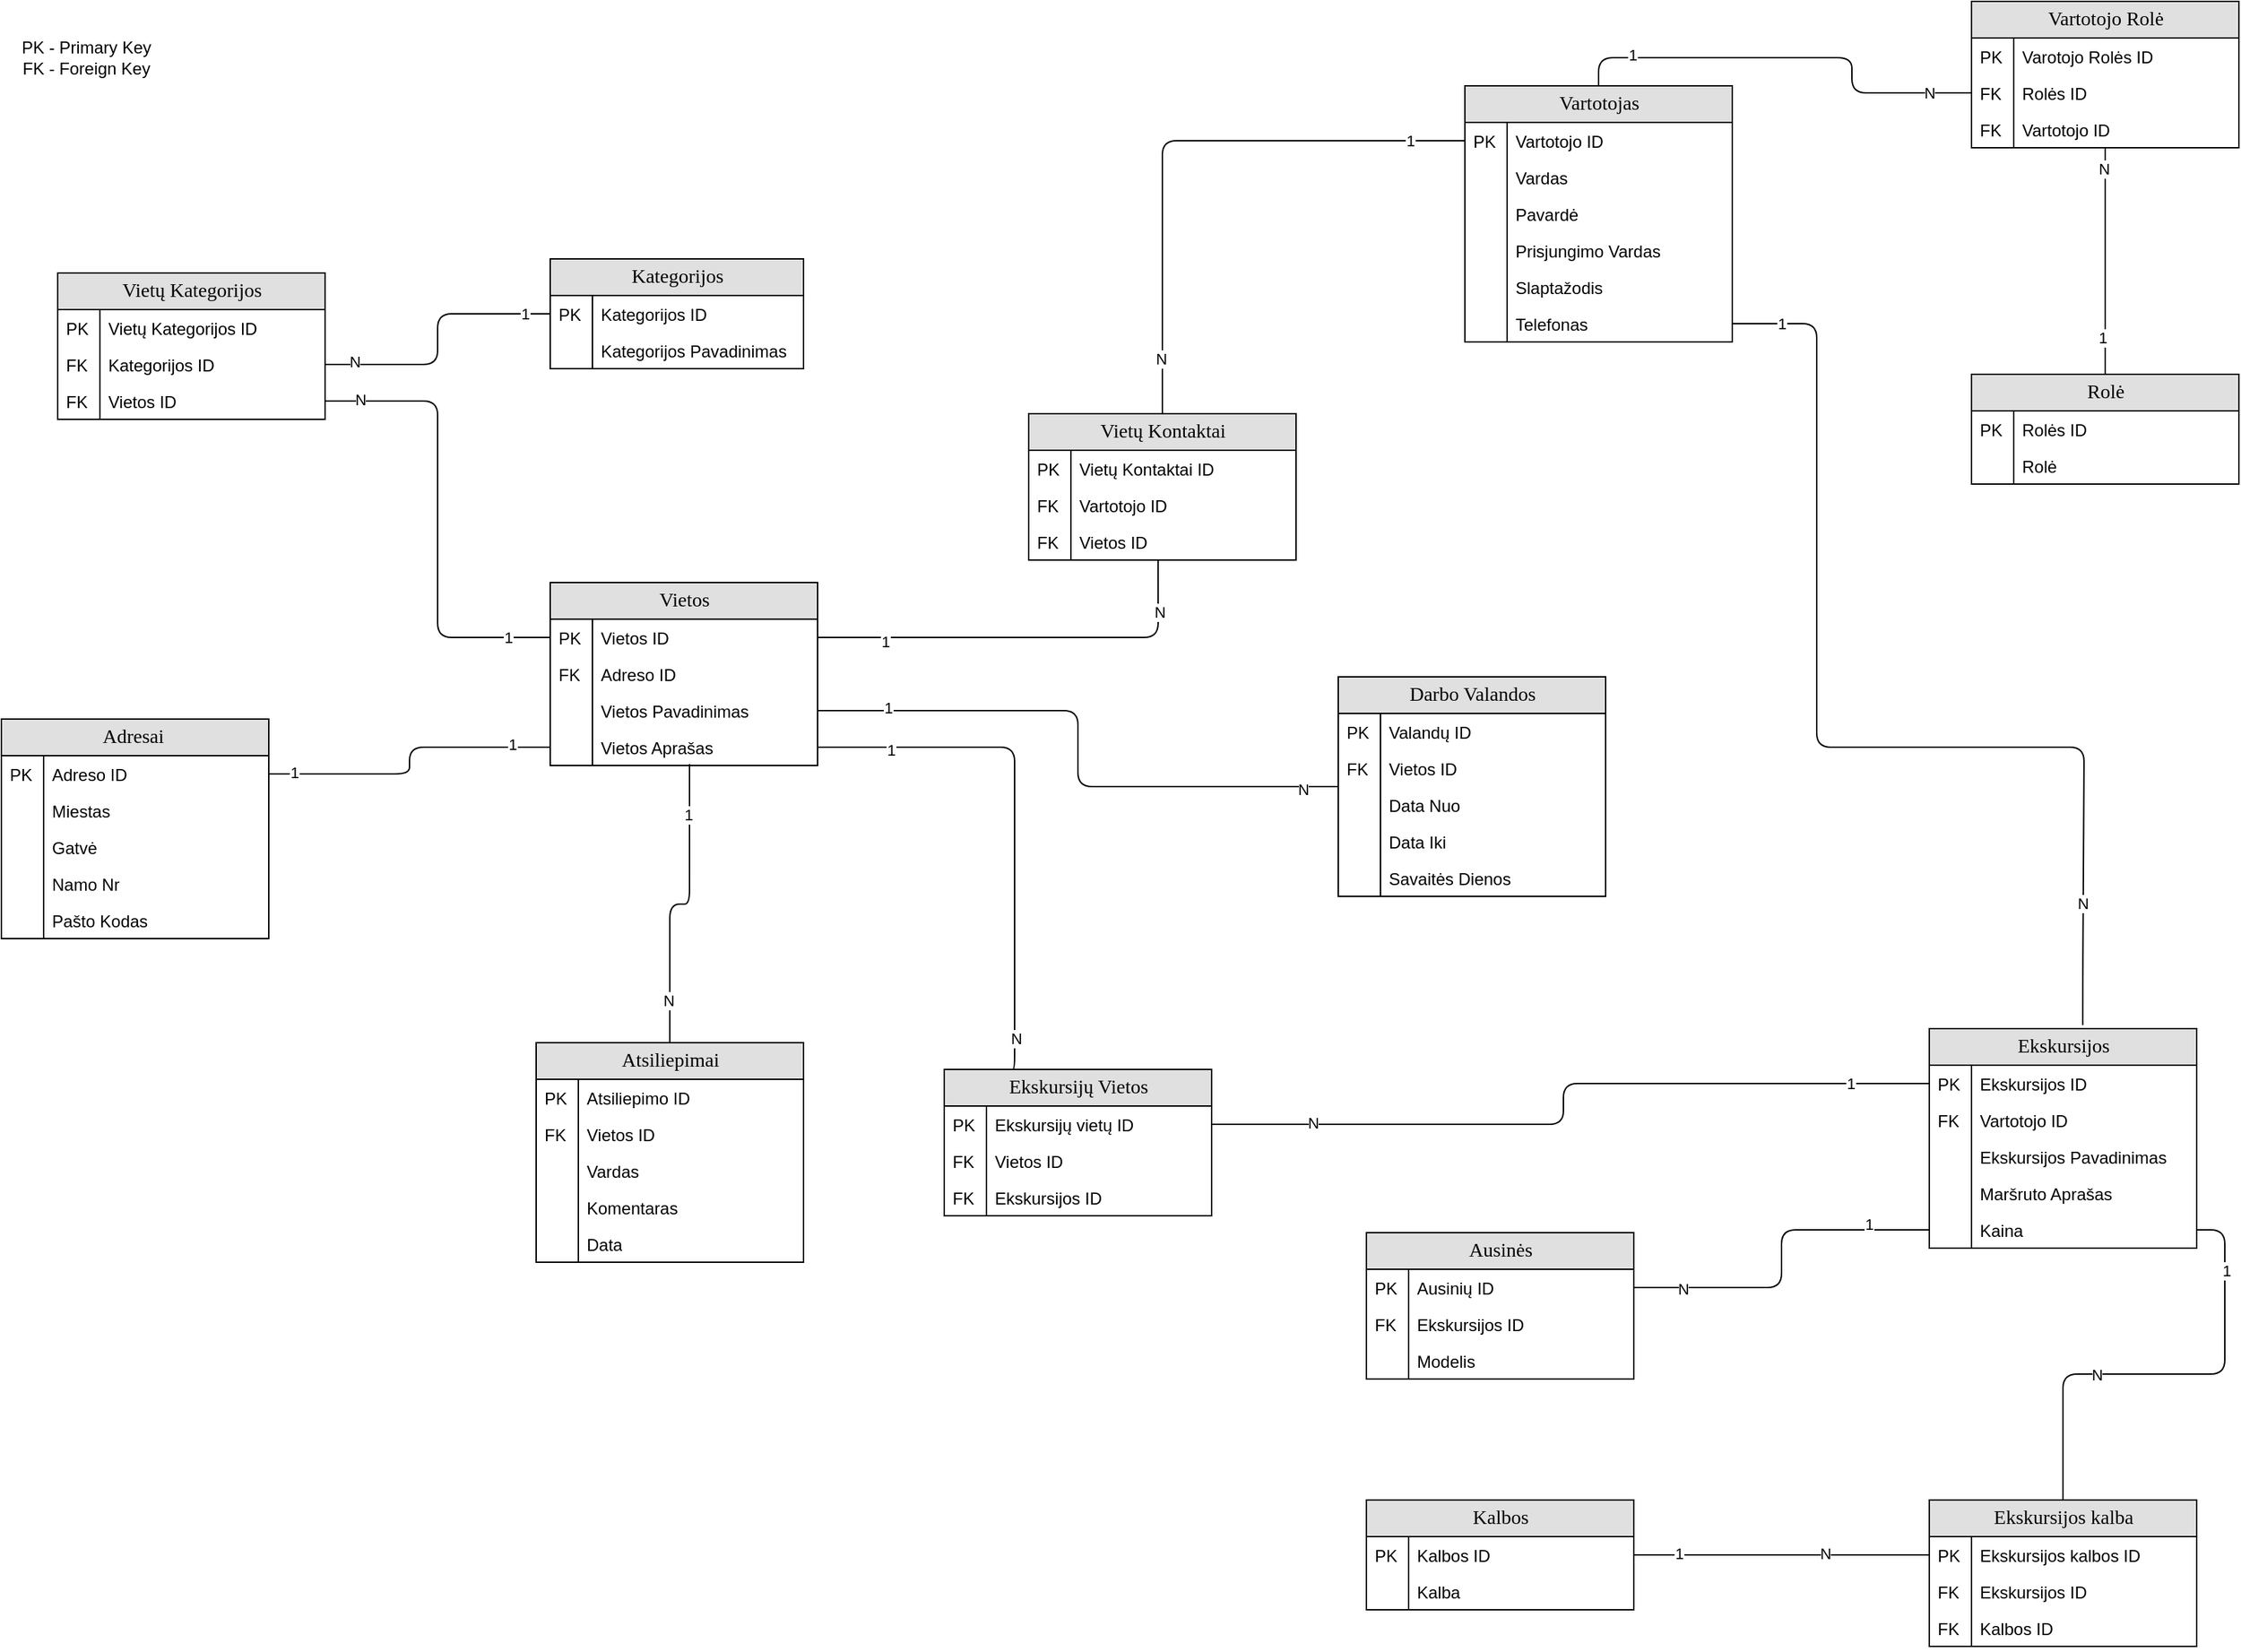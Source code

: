 <mxfile version="21.1.6" type="device">
  <diagram name="Page-1" id="e56a1550-8fbb-45ad-956c-1786394a9013">
    <mxGraphModel dx="2279" dy="1173" grid="1" gridSize="10" guides="1" tooltips="1" connect="1" arrows="1" fold="1" page="1" pageScale="1" pageWidth="1700" pageHeight="1100" background="none" math="0" shadow="0">
      <root>
        <mxCell id="0" />
        <mxCell id="1" parent="0" />
        <mxCell id="2e49270ec7c68f3f-1" value="Vietų Kategorijos" style="swimlane;html=1;fontStyle=0;childLayout=stackLayout;horizontal=1;startSize=26;fillColor=#e0e0e0;horizontalStack=0;resizeParent=1;resizeLast=0;collapsible=1;marginBottom=0;swimlaneFillColor=#ffffff;align=center;rounded=0;shadow=0;comic=0;labelBackgroundColor=none;strokeWidth=1;fontFamily=Verdana;fontSize=14" parent="1" vertex="1">
          <mxGeometry x="90" y="243" width="190" height="104" as="geometry" />
        </mxCell>
        <mxCell id="2u75masFZItvVnKcSMwO-8" value="Vietų Kategorijos ID" style="shape=partialRectangle;top=0;left=0;right=0;bottom=0;html=1;align=left;verticalAlign=top;fillColor=none;spacingLeft=34;spacingRight=4;whiteSpace=wrap;overflow=hidden;rotatable=0;points=[[0,0.5],[1,0.5]];portConstraint=eastwest;dropTarget=0;" parent="2e49270ec7c68f3f-1" vertex="1">
          <mxGeometry y="26" width="190" height="26" as="geometry" />
        </mxCell>
        <mxCell id="2u75masFZItvVnKcSMwO-9" value="PK" style="shape=partialRectangle;top=0;left=0;bottom=0;html=1;fillColor=none;align=left;verticalAlign=top;spacingLeft=4;spacingRight=4;whiteSpace=wrap;overflow=hidden;rotatable=0;points=[];portConstraint=eastwest;part=1;" parent="2u75masFZItvVnKcSMwO-8" vertex="1" connectable="0">
          <mxGeometry width="30" height="26" as="geometry" />
        </mxCell>
        <mxCell id="2u75masFZItvVnKcSMwO-10" value="Kategorijos ID" style="shape=partialRectangle;top=0;left=0;right=0;bottom=0;html=1;align=left;verticalAlign=top;fillColor=none;spacingLeft=34;spacingRight=4;whiteSpace=wrap;overflow=hidden;rotatable=0;points=[[0,0.5],[1,0.5]];portConstraint=eastwest;dropTarget=0;" parent="2e49270ec7c68f3f-1" vertex="1">
          <mxGeometry y="52" width="190" height="26" as="geometry" />
        </mxCell>
        <mxCell id="2u75masFZItvVnKcSMwO-11" value="FK" style="shape=partialRectangle;top=0;left=0;bottom=0;html=1;fillColor=none;align=left;verticalAlign=top;spacingLeft=4;spacingRight=4;whiteSpace=wrap;overflow=hidden;rotatable=0;points=[];portConstraint=eastwest;part=1;" parent="2u75masFZItvVnKcSMwO-10" vertex="1" connectable="0">
          <mxGeometry width="30" height="26" as="geometry" />
        </mxCell>
        <mxCell id="2u75masFZItvVnKcSMwO-12" value="Vietos ID" style="shape=partialRectangle;top=0;left=0;right=0;bottom=0;html=1;align=left;verticalAlign=top;fillColor=none;spacingLeft=34;spacingRight=4;whiteSpace=wrap;overflow=hidden;rotatable=0;points=[[0,0.5],[1,0.5]];portConstraint=eastwest;dropTarget=0;" parent="2e49270ec7c68f3f-1" vertex="1">
          <mxGeometry y="78" width="190" height="26" as="geometry" />
        </mxCell>
        <mxCell id="2u75masFZItvVnKcSMwO-13" value="FK" style="shape=partialRectangle;top=0;left=0;bottom=0;html=1;fillColor=none;align=left;verticalAlign=top;spacingLeft=4;spacingRight=4;whiteSpace=wrap;overflow=hidden;rotatable=0;points=[];portConstraint=eastwest;part=1;" parent="2u75masFZItvVnKcSMwO-12" vertex="1" connectable="0">
          <mxGeometry width="30" height="26" as="geometry" />
        </mxCell>
        <mxCell id="2e49270ec7c68f3f-8" value="Kategorijos" style="swimlane;html=1;fontStyle=0;childLayout=stackLayout;horizontal=1;startSize=26;fillColor=#e0e0e0;horizontalStack=0;resizeParent=1;resizeLast=0;collapsible=1;marginBottom=0;swimlaneFillColor=#ffffff;align=center;rounded=0;shadow=0;comic=0;labelBackgroundColor=none;strokeWidth=1;fontFamily=Verdana;fontSize=14;swimlaneLine=1;" parent="1" vertex="1">
          <mxGeometry x="440" y="233" width="180" height="78" as="geometry" />
        </mxCell>
        <mxCell id="2e49270ec7c68f3f-11" value="Kategorijos ID" style="shape=partialRectangle;top=0;left=0;right=0;bottom=0;html=1;align=left;verticalAlign=top;fillColor=none;spacingLeft=34;spacingRight=4;whiteSpace=wrap;overflow=hidden;rotatable=0;points=[[0,0.5],[1,0.5]];portConstraint=eastwest;dropTarget=0;" parent="2e49270ec7c68f3f-8" vertex="1">
          <mxGeometry y="26" width="180" height="26" as="geometry" />
        </mxCell>
        <mxCell id="2e49270ec7c68f3f-12" value="PK" style="shape=partialRectangle;top=0;left=0;bottom=0;html=1;fillColor=none;align=left;verticalAlign=top;spacingLeft=4;spacingRight=4;whiteSpace=wrap;overflow=hidden;rotatable=0;points=[];portConstraint=eastwest;part=1;" parent="2e49270ec7c68f3f-11" vertex="1" connectable="0">
          <mxGeometry width="30" height="26" as="geometry" />
        </mxCell>
        <mxCell id="2u75masFZItvVnKcSMwO-6" value="Kategorijos Pavadinimas" style="shape=partialRectangle;top=0;left=0;right=0;bottom=0;html=1;align=left;verticalAlign=top;fillColor=none;spacingLeft=34;spacingRight=4;whiteSpace=wrap;overflow=hidden;rotatable=0;points=[[0,0.5],[1,0.5]];portConstraint=eastwest;dropTarget=0;" parent="2e49270ec7c68f3f-8" vertex="1">
          <mxGeometry y="52" width="180" height="26" as="geometry" />
        </mxCell>
        <mxCell id="2u75masFZItvVnKcSMwO-7" value="" style="shape=partialRectangle;top=0;left=0;bottom=0;html=1;fillColor=none;align=left;verticalAlign=top;spacingLeft=4;spacingRight=4;whiteSpace=wrap;overflow=hidden;rotatable=0;points=[];portConstraint=eastwest;part=1;" parent="2u75masFZItvVnKcSMwO-6" vertex="1" connectable="0">
          <mxGeometry width="30" height="26" as="geometry" />
        </mxCell>
        <mxCell id="2u75masFZItvVnKcSMwO-14" value="Vietos" style="swimlane;html=1;fontStyle=0;childLayout=stackLayout;horizontal=1;startSize=26;fillColor=#e0e0e0;horizontalStack=0;resizeParent=1;resizeLast=0;collapsible=1;marginBottom=0;swimlaneFillColor=#ffffff;align=center;rounded=0;shadow=0;comic=0;labelBackgroundColor=none;strokeWidth=1;fontFamily=Verdana;fontSize=14" parent="1" vertex="1">
          <mxGeometry x="440" y="463" width="190" height="130" as="geometry" />
        </mxCell>
        <mxCell id="2u75masFZItvVnKcSMwO-15" value="Vietos ID" style="shape=partialRectangle;top=0;left=0;right=0;bottom=0;html=1;align=left;verticalAlign=top;fillColor=none;spacingLeft=34;spacingRight=4;whiteSpace=wrap;overflow=hidden;rotatable=0;points=[[0,0.5],[1,0.5]];portConstraint=eastwest;dropTarget=0;" parent="2u75masFZItvVnKcSMwO-14" vertex="1">
          <mxGeometry y="26" width="190" height="26" as="geometry" />
        </mxCell>
        <mxCell id="2u75masFZItvVnKcSMwO-16" value="PK" style="shape=partialRectangle;top=0;left=0;bottom=0;html=1;fillColor=none;align=left;verticalAlign=top;spacingLeft=4;spacingRight=4;whiteSpace=wrap;overflow=hidden;rotatable=0;points=[];portConstraint=eastwest;part=1;" parent="2u75masFZItvVnKcSMwO-15" vertex="1" connectable="0">
          <mxGeometry width="30" height="26" as="geometry" />
        </mxCell>
        <mxCell id="KYtX_z146QH8X2Sa38zv-23" value="Adreso ID" style="shape=partialRectangle;top=0;left=0;right=0;bottom=0;html=1;align=left;verticalAlign=top;fillColor=none;spacingLeft=34;spacingRight=4;whiteSpace=wrap;overflow=hidden;rotatable=0;points=[[0,0.5],[1,0.5]];portConstraint=eastwest;dropTarget=0;" parent="2u75masFZItvVnKcSMwO-14" vertex="1">
          <mxGeometry y="52" width="190" height="26" as="geometry" />
        </mxCell>
        <mxCell id="KYtX_z146QH8X2Sa38zv-24" value="FK" style="shape=partialRectangle;top=0;left=0;bottom=0;html=1;fillColor=none;align=left;verticalAlign=top;spacingLeft=4;spacingRight=4;whiteSpace=wrap;overflow=hidden;rotatable=0;points=[];portConstraint=eastwest;part=1;" parent="KYtX_z146QH8X2Sa38zv-23" vertex="1" connectable="0">
          <mxGeometry width="30" height="26" as="geometry" />
        </mxCell>
        <mxCell id="2u75masFZItvVnKcSMwO-17" value="Vietos Pavadinimas" style="shape=partialRectangle;top=0;left=0;right=0;bottom=0;html=1;align=left;verticalAlign=top;fillColor=none;spacingLeft=34;spacingRight=4;whiteSpace=wrap;overflow=hidden;rotatable=0;points=[[0,0.5],[1,0.5]];portConstraint=eastwest;dropTarget=0;" parent="2u75masFZItvVnKcSMwO-14" vertex="1">
          <mxGeometry y="78" width="190" height="26" as="geometry" />
        </mxCell>
        <mxCell id="2u75masFZItvVnKcSMwO-18" value="" style="shape=partialRectangle;top=0;left=0;bottom=0;html=1;fillColor=none;align=left;verticalAlign=top;spacingLeft=4;spacingRight=4;whiteSpace=wrap;overflow=hidden;rotatable=0;points=[];portConstraint=eastwest;part=1;" parent="2u75masFZItvVnKcSMwO-17" vertex="1" connectable="0">
          <mxGeometry width="30" height="26" as="geometry" />
        </mxCell>
        <mxCell id="2u75masFZItvVnKcSMwO-19" value="Vietos Aprašas" style="shape=partialRectangle;top=0;left=0;right=0;bottom=0;html=1;align=left;verticalAlign=top;fillColor=none;spacingLeft=34;spacingRight=4;whiteSpace=wrap;overflow=hidden;rotatable=0;points=[[0,0.5],[1,0.5]];portConstraint=eastwest;dropTarget=0;" parent="2u75masFZItvVnKcSMwO-14" vertex="1">
          <mxGeometry y="104" width="190" height="26" as="geometry" />
        </mxCell>
        <mxCell id="2u75masFZItvVnKcSMwO-20" value="" style="shape=partialRectangle;top=0;left=0;bottom=0;html=1;fillColor=none;align=left;verticalAlign=top;spacingLeft=4;spacingRight=4;whiteSpace=wrap;overflow=hidden;rotatable=0;points=[];portConstraint=eastwest;part=1;" parent="2u75masFZItvVnKcSMwO-19" vertex="1" connectable="0">
          <mxGeometry width="30" height="26" as="geometry" />
        </mxCell>
        <mxCell id="2u75masFZItvVnKcSMwO-21" value="Adresai&amp;nbsp;" style="swimlane;html=1;fontStyle=0;childLayout=stackLayout;horizontal=1;startSize=26;fillColor=#e0e0e0;horizontalStack=0;resizeParent=1;resizeLast=0;collapsible=1;marginBottom=0;swimlaneFillColor=#ffffff;align=center;rounded=0;shadow=0;comic=0;labelBackgroundColor=none;strokeWidth=1;fontFamily=Verdana;fontSize=14" parent="1" vertex="1">
          <mxGeometry x="50" y="560" width="190" height="156" as="geometry" />
        </mxCell>
        <mxCell id="2u75masFZItvVnKcSMwO-22" value="Adreso ID" style="shape=partialRectangle;top=0;left=0;right=0;bottom=0;html=1;align=left;verticalAlign=top;fillColor=none;spacingLeft=34;spacingRight=4;whiteSpace=wrap;overflow=hidden;rotatable=0;points=[[0,0.5],[1,0.5]];portConstraint=eastwest;dropTarget=0;" parent="2u75masFZItvVnKcSMwO-21" vertex="1">
          <mxGeometry y="26" width="190" height="26" as="geometry" />
        </mxCell>
        <mxCell id="2u75masFZItvVnKcSMwO-23" value="PK" style="shape=partialRectangle;top=0;left=0;bottom=0;html=1;fillColor=none;align=left;verticalAlign=top;spacingLeft=4;spacingRight=4;whiteSpace=wrap;overflow=hidden;rotatable=0;points=[];portConstraint=eastwest;part=1;" parent="2u75masFZItvVnKcSMwO-22" vertex="1" connectable="0">
          <mxGeometry width="30" height="26" as="geometry" />
        </mxCell>
        <mxCell id="2u75masFZItvVnKcSMwO-24" value="Miestas" style="shape=partialRectangle;top=0;left=0;right=0;bottom=0;html=1;align=left;verticalAlign=top;fillColor=none;spacingLeft=34;spacingRight=4;whiteSpace=wrap;overflow=hidden;rotatable=0;points=[[0,0.5],[1,0.5]];portConstraint=eastwest;dropTarget=0;" parent="2u75masFZItvVnKcSMwO-21" vertex="1">
          <mxGeometry y="52" width="190" height="26" as="geometry" />
        </mxCell>
        <mxCell id="2u75masFZItvVnKcSMwO-25" value="" style="shape=partialRectangle;top=0;left=0;bottom=0;html=1;fillColor=none;align=left;verticalAlign=top;spacingLeft=4;spacingRight=4;whiteSpace=wrap;overflow=hidden;rotatable=0;points=[];portConstraint=eastwest;part=1;" parent="2u75masFZItvVnKcSMwO-24" vertex="1" connectable="0">
          <mxGeometry width="30" height="26" as="geometry" />
        </mxCell>
        <mxCell id="2u75masFZItvVnKcSMwO-26" value="Gatvė" style="shape=partialRectangle;top=0;left=0;right=0;bottom=0;html=1;align=left;verticalAlign=top;fillColor=none;spacingLeft=34;spacingRight=4;whiteSpace=wrap;overflow=hidden;rotatable=0;points=[[0,0.5],[1,0.5]];portConstraint=eastwest;dropTarget=0;" parent="2u75masFZItvVnKcSMwO-21" vertex="1">
          <mxGeometry y="78" width="190" height="26" as="geometry" />
        </mxCell>
        <mxCell id="2u75masFZItvVnKcSMwO-27" value="" style="shape=partialRectangle;top=0;left=0;bottom=0;html=1;fillColor=none;align=left;verticalAlign=top;spacingLeft=4;spacingRight=4;whiteSpace=wrap;overflow=hidden;rotatable=0;points=[];portConstraint=eastwest;part=1;" parent="2u75masFZItvVnKcSMwO-26" vertex="1" connectable="0">
          <mxGeometry width="30" height="26" as="geometry" />
        </mxCell>
        <mxCell id="2u75masFZItvVnKcSMwO-28" value="Namo Nr&amp;nbsp;" style="shape=partialRectangle;top=0;left=0;right=0;bottom=0;html=1;align=left;verticalAlign=top;fillColor=none;spacingLeft=34;spacingRight=4;whiteSpace=wrap;overflow=hidden;rotatable=0;points=[[0,0.5],[1,0.5]];portConstraint=eastwest;dropTarget=0;" parent="2u75masFZItvVnKcSMwO-21" vertex="1">
          <mxGeometry y="104" width="190" height="26" as="geometry" />
        </mxCell>
        <mxCell id="2u75masFZItvVnKcSMwO-29" value="" style="shape=partialRectangle;top=0;left=0;bottom=0;html=1;fillColor=none;align=left;verticalAlign=top;spacingLeft=4;spacingRight=4;whiteSpace=wrap;overflow=hidden;rotatable=0;points=[];portConstraint=eastwest;part=1;" parent="2u75masFZItvVnKcSMwO-28" vertex="1" connectable="0">
          <mxGeometry width="30" height="26" as="geometry" />
        </mxCell>
        <mxCell id="2u75masFZItvVnKcSMwO-30" value="Pašto Kodas" style="shape=partialRectangle;top=0;left=0;right=0;bottom=0;html=1;align=left;verticalAlign=top;fillColor=none;spacingLeft=34;spacingRight=4;whiteSpace=wrap;overflow=hidden;rotatable=0;points=[[0,0.5],[1,0.5]];portConstraint=eastwest;dropTarget=0;" parent="2u75masFZItvVnKcSMwO-21" vertex="1">
          <mxGeometry y="130" width="190" height="26" as="geometry" />
        </mxCell>
        <mxCell id="2u75masFZItvVnKcSMwO-31" value="" style="shape=partialRectangle;top=0;left=0;bottom=0;html=1;fillColor=none;align=left;verticalAlign=top;spacingLeft=4;spacingRight=4;whiteSpace=wrap;overflow=hidden;rotatable=0;points=[];portConstraint=eastwest;part=1;" parent="2u75masFZItvVnKcSMwO-30" vertex="1" connectable="0">
          <mxGeometry width="30" height="26" as="geometry" />
        </mxCell>
        <mxCell id="2u75masFZItvVnKcSMwO-32" value="Vietų Kontaktai" style="swimlane;html=1;fontStyle=0;childLayout=stackLayout;horizontal=1;startSize=26;fillColor=#e0e0e0;horizontalStack=0;resizeParent=1;resizeLast=0;collapsible=1;marginBottom=0;swimlaneFillColor=#ffffff;align=center;rounded=0;shadow=0;comic=0;labelBackgroundColor=none;strokeWidth=1;fontFamily=Verdana;fontSize=14" parent="1" vertex="1">
          <mxGeometry x="780" y="343" width="190" height="104" as="geometry" />
        </mxCell>
        <mxCell id="2u75masFZItvVnKcSMwO-33" value="Vietų Kontaktai ID" style="shape=partialRectangle;top=0;left=0;right=0;bottom=0;html=1;align=left;verticalAlign=top;fillColor=none;spacingLeft=34;spacingRight=4;whiteSpace=wrap;overflow=hidden;rotatable=0;points=[[0,0.5],[1,0.5]];portConstraint=eastwest;dropTarget=0;" parent="2u75masFZItvVnKcSMwO-32" vertex="1">
          <mxGeometry y="26" width="190" height="26" as="geometry" />
        </mxCell>
        <mxCell id="2u75masFZItvVnKcSMwO-34" value="PK" style="shape=partialRectangle;top=0;left=0;bottom=0;html=1;fillColor=none;align=left;verticalAlign=top;spacingLeft=4;spacingRight=4;whiteSpace=wrap;overflow=hidden;rotatable=0;points=[];portConstraint=eastwest;part=1;" parent="2u75masFZItvVnKcSMwO-33" vertex="1" connectable="0">
          <mxGeometry width="30" height="26" as="geometry" />
        </mxCell>
        <mxCell id="2u75masFZItvVnKcSMwO-35" value="Vartotojo ID" style="shape=partialRectangle;top=0;left=0;right=0;bottom=0;html=1;align=left;verticalAlign=top;fillColor=none;spacingLeft=34;spacingRight=4;whiteSpace=wrap;overflow=hidden;rotatable=0;points=[[0,0.5],[1,0.5]];portConstraint=eastwest;dropTarget=0;" parent="2u75masFZItvVnKcSMwO-32" vertex="1">
          <mxGeometry y="52" width="190" height="26" as="geometry" />
        </mxCell>
        <mxCell id="2u75masFZItvVnKcSMwO-36" value="FK" style="shape=partialRectangle;top=0;left=0;bottom=0;html=1;fillColor=none;align=left;verticalAlign=top;spacingLeft=4;spacingRight=4;whiteSpace=wrap;overflow=hidden;rotatable=0;points=[];portConstraint=eastwest;part=1;" parent="2u75masFZItvVnKcSMwO-35" vertex="1" connectable="0">
          <mxGeometry width="30" height="26" as="geometry" />
        </mxCell>
        <mxCell id="2u75masFZItvVnKcSMwO-37" value="Vietos ID" style="shape=partialRectangle;top=0;left=0;right=0;bottom=0;html=1;align=left;verticalAlign=top;fillColor=none;spacingLeft=34;spacingRight=4;whiteSpace=wrap;overflow=hidden;rotatable=0;points=[[0,0.5],[1,0.5]];portConstraint=eastwest;dropTarget=0;" parent="2u75masFZItvVnKcSMwO-32" vertex="1">
          <mxGeometry y="78" width="190" height="26" as="geometry" />
        </mxCell>
        <mxCell id="2u75masFZItvVnKcSMwO-38" value="FK" style="shape=partialRectangle;top=0;left=0;bottom=0;html=1;fillColor=none;align=left;verticalAlign=top;spacingLeft=4;spacingRight=4;whiteSpace=wrap;overflow=hidden;rotatable=0;points=[];portConstraint=eastwest;part=1;" parent="2u75masFZItvVnKcSMwO-37" vertex="1" connectable="0">
          <mxGeometry width="30" height="26" as="geometry" />
        </mxCell>
        <mxCell id="2u75masFZItvVnKcSMwO-46" value="Darbo Valandos" style="swimlane;html=1;fontStyle=0;childLayout=stackLayout;horizontal=1;startSize=26;fillColor=#e0e0e0;horizontalStack=0;resizeParent=1;resizeLast=0;collapsible=1;marginBottom=0;swimlaneFillColor=#ffffff;align=center;rounded=0;shadow=0;comic=0;labelBackgroundColor=none;strokeWidth=1;fontFamily=Verdana;fontSize=14" parent="1" vertex="1">
          <mxGeometry x="1000" y="530" width="190" height="156" as="geometry" />
        </mxCell>
        <mxCell id="2u75masFZItvVnKcSMwO-47" value="Valandų ID" style="shape=partialRectangle;top=0;left=0;right=0;bottom=0;html=1;align=left;verticalAlign=top;fillColor=none;spacingLeft=34;spacingRight=4;whiteSpace=wrap;overflow=hidden;rotatable=0;points=[[0,0.5],[1,0.5]];portConstraint=eastwest;dropTarget=0;" parent="2u75masFZItvVnKcSMwO-46" vertex="1">
          <mxGeometry y="26" width="190" height="26" as="geometry" />
        </mxCell>
        <mxCell id="2u75masFZItvVnKcSMwO-48" value="PK" style="shape=partialRectangle;top=0;left=0;bottom=0;html=1;fillColor=none;align=left;verticalAlign=top;spacingLeft=4;spacingRight=4;whiteSpace=wrap;overflow=hidden;rotatable=0;points=[];portConstraint=eastwest;part=1;" parent="2u75masFZItvVnKcSMwO-47" vertex="1" connectable="0">
          <mxGeometry width="30" height="26" as="geometry" />
        </mxCell>
        <mxCell id="KYtX_z146QH8X2Sa38zv-27" value="Vietos ID" style="shape=partialRectangle;top=0;left=0;right=0;bottom=0;html=1;align=left;verticalAlign=top;fillColor=none;spacingLeft=34;spacingRight=4;whiteSpace=wrap;overflow=hidden;rotatable=0;points=[[0,0.5],[1,0.5]];portConstraint=eastwest;dropTarget=0;" parent="2u75masFZItvVnKcSMwO-46" vertex="1">
          <mxGeometry y="52" width="190" height="26" as="geometry" />
        </mxCell>
        <mxCell id="KYtX_z146QH8X2Sa38zv-28" value="FK" style="shape=partialRectangle;top=0;left=0;bottom=0;html=1;fillColor=none;align=left;verticalAlign=top;spacingLeft=4;spacingRight=4;whiteSpace=wrap;overflow=hidden;rotatable=0;points=[];portConstraint=eastwest;part=1;" parent="KYtX_z146QH8X2Sa38zv-27" vertex="1" connectable="0">
          <mxGeometry width="30" height="26" as="geometry" />
        </mxCell>
        <mxCell id="2u75masFZItvVnKcSMwO-49" value="Data Nuo" style="shape=partialRectangle;top=0;left=0;right=0;bottom=0;html=1;align=left;verticalAlign=top;fillColor=none;spacingLeft=34;spacingRight=4;whiteSpace=wrap;overflow=hidden;rotatable=0;points=[[0,0.5],[1,0.5]];portConstraint=eastwest;dropTarget=0;" parent="2u75masFZItvVnKcSMwO-46" vertex="1">
          <mxGeometry y="78" width="190" height="26" as="geometry" />
        </mxCell>
        <mxCell id="2u75masFZItvVnKcSMwO-50" value="" style="shape=partialRectangle;top=0;left=0;bottom=0;html=1;fillColor=none;align=left;verticalAlign=top;spacingLeft=4;spacingRight=4;whiteSpace=wrap;overflow=hidden;rotatable=0;points=[];portConstraint=eastwest;part=1;" parent="2u75masFZItvVnKcSMwO-49" vertex="1" connectable="0">
          <mxGeometry width="30" height="26" as="geometry" />
        </mxCell>
        <mxCell id="2u75masFZItvVnKcSMwO-51" value="Data Iki" style="shape=partialRectangle;top=0;left=0;right=0;bottom=0;html=1;align=left;verticalAlign=top;fillColor=none;spacingLeft=34;spacingRight=4;whiteSpace=wrap;overflow=hidden;rotatable=0;points=[[0,0.5],[1,0.5]];portConstraint=eastwest;dropTarget=0;" parent="2u75masFZItvVnKcSMwO-46" vertex="1">
          <mxGeometry y="104" width="190" height="26" as="geometry" />
        </mxCell>
        <mxCell id="2u75masFZItvVnKcSMwO-52" value="" style="shape=partialRectangle;top=0;left=0;bottom=0;html=1;fillColor=none;align=left;verticalAlign=top;spacingLeft=4;spacingRight=4;whiteSpace=wrap;overflow=hidden;rotatable=0;points=[];portConstraint=eastwest;part=1;" parent="2u75masFZItvVnKcSMwO-51" vertex="1" connectable="0">
          <mxGeometry width="30" height="26" as="geometry" />
        </mxCell>
        <mxCell id="2u75masFZItvVnKcSMwO-53" value="Savaitės Dienos" style="shape=partialRectangle;top=0;left=0;right=0;bottom=0;html=1;align=left;verticalAlign=top;fillColor=none;spacingLeft=34;spacingRight=4;whiteSpace=wrap;overflow=hidden;rotatable=0;points=[[0,0.5],[1,0.5]];portConstraint=eastwest;dropTarget=0;" parent="2u75masFZItvVnKcSMwO-46" vertex="1">
          <mxGeometry y="130" width="190" height="26" as="geometry" />
        </mxCell>
        <mxCell id="2u75masFZItvVnKcSMwO-54" value="" style="shape=partialRectangle;top=0;left=0;bottom=0;html=1;fillColor=none;align=left;verticalAlign=top;spacingLeft=4;spacingRight=4;whiteSpace=wrap;overflow=hidden;rotatable=0;points=[];portConstraint=eastwest;part=1;" parent="2u75masFZItvVnKcSMwO-53" vertex="1" connectable="0">
          <mxGeometry width="30" height="26" as="geometry" />
        </mxCell>
        <mxCell id="2u75masFZItvVnKcSMwO-110" style="edgeStyle=orthogonalEdgeStyle;shape=connector;rounded=1;orthogonalLoop=1;jettySize=auto;html=1;exitX=0.574;exitY=-0.016;exitDx=0;exitDy=0;labelBackgroundColor=default;strokeColor=default;fontFamily=Helvetica;fontSize=11;fontColor=default;startArrow=none;startFill=0;endArrow=none;endFill=0;startSize=7;endSize=7;entryX=1;entryY=0.5;entryDx=0;entryDy=0;exitPerimeter=0;" parent="1" source="uonydsykqaPRwKB6mwcQ-45" target="uonydsykqaPRwKB6mwcQ-14" edge="1">
          <mxGeometry relative="1" as="geometry">
            <mxPoint x="1270" y="337" as="targetPoint" />
            <Array as="points">
              <mxPoint x="1529" y="740" />
              <mxPoint x="1530" y="580" />
              <mxPoint x="1340" y="580" />
              <mxPoint x="1340" y="280" />
            </Array>
            <mxPoint x="1515" y="790" as="sourcePoint" />
          </mxGeometry>
        </mxCell>
        <mxCell id="KYtX_z146QH8X2Sa38zv-10" value="1" style="edgeLabel;html=1;align=center;verticalAlign=middle;resizable=0;points=[];fontSize=11;fontFamily=Helvetica;fontColor=default;" parent="2u75masFZItvVnKcSMwO-110" vertex="1" connectable="0">
          <mxGeometry x="0.964" y="-1" relative="1" as="geometry">
            <mxPoint x="21" y="1" as="offset" />
          </mxGeometry>
        </mxCell>
        <mxCell id="KYtX_z146QH8X2Sa38zv-14" value="N" style="edgeLabel;html=1;align=center;verticalAlign=middle;resizable=0;points=[];fontSize=11;fontFamily=Helvetica;fontColor=default;" parent="2u75masFZItvVnKcSMwO-110" vertex="1" connectable="0">
          <mxGeometry x="-0.873" y="1" relative="1" as="geometry">
            <mxPoint y="-40" as="offset" />
          </mxGeometry>
        </mxCell>
        <mxCell id="2u75masFZItvVnKcSMwO-100" style="edgeStyle=orthogonalEdgeStyle;rounded=1;orthogonalLoop=1;jettySize=auto;html=1;exitX=0;exitY=0.5;exitDx=0;exitDy=0;entryX=1;entryY=0.5;entryDx=0;entryDy=0;startArrow=none;startFill=0;endArrow=none;endFill=0;strokeColor=default;endSize=7;startSize=7;" parent="1" source="2e49270ec7c68f3f-11" target="2u75masFZItvVnKcSMwO-10" edge="1">
          <mxGeometry relative="1" as="geometry" />
        </mxCell>
        <mxCell id="KYtX_z146QH8X2Sa38zv-1" value="1" style="edgeLabel;html=1;align=center;verticalAlign=middle;resizable=0;points=[];fontSize=11;fontFamily=Helvetica;fontColor=default;" parent="2u75masFZItvVnKcSMwO-100" vertex="1" connectable="0">
          <mxGeometry x="-0.816" relative="1" as="geometry">
            <mxPoint as="offset" />
          </mxGeometry>
        </mxCell>
        <mxCell id="KYtX_z146QH8X2Sa38zv-18" value="N" style="edgeLabel;html=1;align=center;verticalAlign=middle;resizable=0;points=[];fontSize=11;fontFamily=Helvetica;fontColor=default;" parent="2u75masFZItvVnKcSMwO-100" vertex="1" connectable="0">
          <mxGeometry x="0.786" y="-2" relative="1" as="geometry">
            <mxPoint as="offset" />
          </mxGeometry>
        </mxCell>
        <mxCell id="2u75masFZItvVnKcSMwO-102" style="edgeStyle=orthogonalEdgeStyle;shape=connector;rounded=1;orthogonalLoop=1;jettySize=auto;html=1;exitX=1;exitY=0.5;exitDx=0;exitDy=0;entryX=0;entryY=0.5;entryDx=0;entryDy=0;labelBackgroundColor=default;strokeColor=default;fontFamily=Helvetica;fontSize=11;fontColor=default;startArrow=none;startFill=0;endArrow=none;endFill=0;startSize=7;endSize=7;" parent="1" source="2u75masFZItvVnKcSMwO-12" target="2u75masFZItvVnKcSMwO-15" edge="1">
          <mxGeometry relative="1" as="geometry" />
        </mxCell>
        <mxCell id="KYtX_z146QH8X2Sa38zv-2" value="1" style="edgeLabel;html=1;align=center;verticalAlign=middle;resizable=0;points=[];fontSize=11;fontFamily=Helvetica;fontColor=default;" parent="2u75masFZItvVnKcSMwO-102" vertex="1" connectable="0">
          <mxGeometry x="0.817" relative="1" as="geometry">
            <mxPoint as="offset" />
          </mxGeometry>
        </mxCell>
        <mxCell id="KYtX_z146QH8X2Sa38zv-19" value="N" style="edgeLabel;html=1;align=center;verticalAlign=middle;resizable=0;points=[];fontSize=11;fontFamily=Helvetica;fontColor=default;" parent="2u75masFZItvVnKcSMwO-102" vertex="1" connectable="0">
          <mxGeometry x="-0.848" y="1" relative="1" as="geometry">
            <mxPoint as="offset" />
          </mxGeometry>
        </mxCell>
        <mxCell id="2u75masFZItvVnKcSMwO-103" style="edgeStyle=orthogonalEdgeStyle;shape=connector;rounded=1;orthogonalLoop=1;jettySize=auto;html=1;exitX=0;exitY=0.5;exitDx=0;exitDy=0;entryX=1;entryY=0.5;entryDx=0;entryDy=0;labelBackgroundColor=default;strokeColor=default;fontFamily=Helvetica;fontSize=11;fontColor=default;startArrow=none;startFill=0;endArrow=none;endFill=0;startSize=7;endSize=7;" parent="1" source="2u75masFZItvVnKcSMwO-19" target="2u75masFZItvVnKcSMwO-22" edge="1">
          <mxGeometry relative="1" as="geometry" />
        </mxCell>
        <mxCell id="KYtX_z146QH8X2Sa38zv-3" value="1" style="edgeLabel;html=1;align=center;verticalAlign=middle;resizable=0;points=[];fontSize=11;fontFamily=Helvetica;fontColor=default;" parent="2u75masFZItvVnKcSMwO-103" vertex="1" connectable="0">
          <mxGeometry x="-0.747" y="-2" relative="1" as="geometry">
            <mxPoint as="offset" />
          </mxGeometry>
        </mxCell>
        <mxCell id="KYtX_z146QH8X2Sa38zv-12" value="1" style="edgeLabel;html=1;align=center;verticalAlign=middle;resizable=0;points=[];fontSize=11;fontFamily=Helvetica;fontColor=default;" parent="2u75masFZItvVnKcSMwO-103" vertex="1" connectable="0">
          <mxGeometry x="0.837" y="-1" relative="1" as="geometry">
            <mxPoint as="offset" />
          </mxGeometry>
        </mxCell>
        <mxCell id="2u75masFZItvVnKcSMwO-104" style="edgeStyle=orthogonalEdgeStyle;shape=connector;rounded=1;orthogonalLoop=1;jettySize=auto;html=1;exitX=1;exitY=0.5;exitDx=0;exitDy=0;entryX=0.484;entryY=1;entryDx=0;entryDy=0;entryPerimeter=0;labelBackgroundColor=default;strokeColor=default;fontFamily=Helvetica;fontSize=11;fontColor=default;startArrow=none;startFill=0;endArrow=none;endFill=0;startSize=7;endSize=7;" parent="1" source="2u75masFZItvVnKcSMwO-15" target="2u75masFZItvVnKcSMwO-37" edge="1">
          <mxGeometry relative="1" as="geometry" />
        </mxCell>
        <mxCell id="KYtX_z146QH8X2Sa38zv-4" value="1" style="edgeLabel;html=1;align=center;verticalAlign=middle;resizable=0;points=[];fontSize=11;fontFamily=Helvetica;fontColor=default;" parent="2u75masFZItvVnKcSMwO-104" vertex="1" connectable="0">
          <mxGeometry x="-0.677" y="-3" relative="1" as="geometry">
            <mxPoint as="offset" />
          </mxGeometry>
        </mxCell>
        <mxCell id="KYtX_z146QH8X2Sa38zv-16" value="N" style="edgeLabel;html=1;align=center;verticalAlign=middle;resizable=0;points=[];fontSize=11;fontFamily=Helvetica;fontColor=default;" parent="2u75masFZItvVnKcSMwO-104" vertex="1" connectable="0">
          <mxGeometry x="0.751" y="-1" relative="1" as="geometry">
            <mxPoint as="offset" />
          </mxGeometry>
        </mxCell>
        <mxCell id="2u75masFZItvVnKcSMwO-105" style="edgeStyle=orthogonalEdgeStyle;shape=connector;rounded=1;orthogonalLoop=1;jettySize=auto;html=1;exitX=0;exitY=0.5;exitDx=0;exitDy=0;entryX=0.5;entryY=0;entryDx=0;entryDy=0;labelBackgroundColor=default;strokeColor=default;fontFamily=Helvetica;fontSize=11;fontColor=default;startArrow=none;startFill=0;endArrow=none;endFill=0;startSize=7;endSize=7;" parent="1" source="uonydsykqaPRwKB6mwcQ-2" target="2u75masFZItvVnKcSMwO-32" edge="1">
          <mxGeometry relative="1" as="geometry">
            <mxPoint x="1080" y="259" as="sourcePoint" />
          </mxGeometry>
        </mxCell>
        <mxCell id="KYtX_z146QH8X2Sa38zv-7" value="1" style="edgeLabel;html=1;align=center;verticalAlign=middle;resizable=0;points=[];fontSize=11;fontFamily=Helvetica;fontColor=default;" parent="2u75masFZItvVnKcSMwO-105" vertex="1" connectable="0">
          <mxGeometry x="-0.806" relative="1" as="geometry">
            <mxPoint as="offset" />
          </mxGeometry>
        </mxCell>
        <mxCell id="KYtX_z146QH8X2Sa38zv-17" value="N" style="edgeLabel;html=1;align=center;verticalAlign=middle;resizable=0;points=[];fontSize=11;fontFamily=Helvetica;fontColor=default;" parent="2u75masFZItvVnKcSMwO-105" vertex="1" connectable="0">
          <mxGeometry x="0.806" y="-1" relative="1" as="geometry">
            <mxPoint as="offset" />
          </mxGeometry>
        </mxCell>
        <mxCell id="2u75masFZItvVnKcSMwO-106" style="edgeStyle=orthogonalEdgeStyle;shape=connector;rounded=1;orthogonalLoop=1;jettySize=auto;html=1;exitX=1;exitY=0.5;exitDx=0;exitDy=0;entryX=0;entryY=0.5;entryDx=0;entryDy=0;labelBackgroundColor=default;strokeColor=default;fontFamily=Helvetica;fontSize=11;fontColor=default;startArrow=none;startFill=0;endArrow=none;endFill=0;startSize=7;endSize=7;" parent="1" source="2u75masFZItvVnKcSMwO-17" target="2u75masFZItvVnKcSMwO-46" edge="1">
          <mxGeometry relative="1" as="geometry" />
        </mxCell>
        <mxCell id="KYtX_z146QH8X2Sa38zv-5" value="1" style="edgeLabel;html=1;align=center;verticalAlign=middle;resizable=0;points=[];fontSize=11;fontFamily=Helvetica;fontColor=default;" parent="2u75masFZItvVnKcSMwO-106" vertex="1" connectable="0">
          <mxGeometry x="-0.767" y="2" relative="1" as="geometry">
            <mxPoint as="offset" />
          </mxGeometry>
        </mxCell>
        <mxCell id="KYtX_z146QH8X2Sa38zv-15" value="N" style="edgeLabel;html=1;align=center;verticalAlign=middle;resizable=0;points=[];fontSize=11;fontFamily=Helvetica;fontColor=default;" parent="2u75masFZItvVnKcSMwO-106" vertex="1" connectable="0">
          <mxGeometry x="0.881" y="-2" relative="1" as="geometry">
            <mxPoint as="offset" />
          </mxGeometry>
        </mxCell>
        <mxCell id="2u75masFZItvVnKcSMwO-107" style="edgeStyle=orthogonalEdgeStyle;shape=connector;rounded=1;orthogonalLoop=1;jettySize=auto;html=1;exitX=1;exitY=0.5;exitDx=0;exitDy=0;labelBackgroundColor=default;strokeColor=default;fontFamily=Helvetica;fontSize=11;fontColor=default;startArrow=none;startFill=0;endArrow=none;endFill=0;startSize=7;endSize=7;entryX=0.25;entryY=0;entryDx=0;entryDy=0;" parent="1" source="2u75masFZItvVnKcSMwO-19" target="uonydsykqaPRwKB6mwcQ-37" edge="1">
          <mxGeometry relative="1" as="geometry">
            <mxPoint x="800" y="779" as="targetPoint" />
            <Array as="points">
              <mxPoint x="770" y="580" />
              <mxPoint x="770" y="809" />
            </Array>
          </mxGeometry>
        </mxCell>
        <mxCell id="KYtX_z146QH8X2Sa38zv-6" value="1" style="edgeLabel;html=1;align=center;verticalAlign=middle;resizable=0;points=[];fontSize=11;fontFamily=Helvetica;fontColor=default;" parent="2u75masFZItvVnKcSMwO-107" vertex="1" connectable="0">
          <mxGeometry x="-0.722" y="-2" relative="1" as="geometry">
            <mxPoint as="offset" />
          </mxGeometry>
        </mxCell>
        <mxCell id="KYtX_z146QH8X2Sa38zv-20" value="N" style="edgeLabel;html=1;align=center;verticalAlign=middle;resizable=0;points=[];fontSize=11;fontFamily=Helvetica;fontColor=default;" parent="2u75masFZItvVnKcSMwO-107" vertex="1" connectable="0">
          <mxGeometry x="0.868" y="1" relative="1" as="geometry">
            <mxPoint as="offset" />
          </mxGeometry>
        </mxCell>
        <mxCell id="uonydsykqaPRwKB6mwcQ-1" value="Vartotojas" style="swimlane;html=1;fontStyle=0;childLayout=stackLayout;horizontal=1;startSize=26;fillColor=#e0e0e0;horizontalStack=0;resizeParent=1;resizeLast=0;collapsible=1;marginBottom=0;swimlaneFillColor=#ffffff;align=center;rounded=0;shadow=0;comic=0;labelBackgroundColor=none;strokeWidth=1;fontFamily=Verdana;fontSize=14" parent="1" vertex="1">
          <mxGeometry x="1090" y="110" width="190" height="182" as="geometry" />
        </mxCell>
        <mxCell id="uonydsykqaPRwKB6mwcQ-2" value="Vartotojo ID" style="shape=partialRectangle;top=0;left=0;right=0;bottom=0;html=1;align=left;verticalAlign=top;fillColor=none;spacingLeft=34;spacingRight=4;whiteSpace=wrap;overflow=hidden;rotatable=0;points=[[0,0.5],[1,0.5]];portConstraint=eastwest;dropTarget=0;" parent="uonydsykqaPRwKB6mwcQ-1" vertex="1">
          <mxGeometry y="26" width="190" height="26" as="geometry" />
        </mxCell>
        <mxCell id="uonydsykqaPRwKB6mwcQ-3" value="PK" style="shape=partialRectangle;top=0;left=0;bottom=0;html=1;fillColor=none;align=left;verticalAlign=top;spacingLeft=4;spacingRight=4;whiteSpace=wrap;overflow=hidden;rotatable=0;points=[];portConstraint=eastwest;part=1;" parent="uonydsykqaPRwKB6mwcQ-2" vertex="1" connectable="0">
          <mxGeometry width="30" height="26" as="geometry" />
        </mxCell>
        <mxCell id="uonydsykqaPRwKB6mwcQ-6" value="Vardas" style="shape=partialRectangle;top=0;left=0;right=0;bottom=0;html=1;align=left;verticalAlign=top;fillColor=none;spacingLeft=34;spacingRight=4;whiteSpace=wrap;overflow=hidden;rotatable=0;points=[[0,0.5],[1,0.5]];portConstraint=eastwest;dropTarget=0;" parent="uonydsykqaPRwKB6mwcQ-1" vertex="1">
          <mxGeometry y="52" width="190" height="26" as="geometry" />
        </mxCell>
        <mxCell id="uonydsykqaPRwKB6mwcQ-7" value="" style="shape=partialRectangle;top=0;left=0;bottom=0;html=1;fillColor=none;align=left;verticalAlign=top;spacingLeft=4;spacingRight=4;whiteSpace=wrap;overflow=hidden;rotatable=0;points=[];portConstraint=eastwest;part=1;" parent="uonydsykqaPRwKB6mwcQ-6" vertex="1" connectable="0">
          <mxGeometry width="30" height="26" as="geometry" />
        </mxCell>
        <mxCell id="uonydsykqaPRwKB6mwcQ-8" value="Pavardė" style="shape=partialRectangle;top=0;left=0;right=0;bottom=0;html=1;align=left;verticalAlign=top;fillColor=none;spacingLeft=34;spacingRight=4;whiteSpace=wrap;overflow=hidden;rotatable=0;points=[[0,0.5],[1,0.5]];portConstraint=eastwest;dropTarget=0;" parent="uonydsykqaPRwKB6mwcQ-1" vertex="1">
          <mxGeometry y="78" width="190" height="26" as="geometry" />
        </mxCell>
        <mxCell id="uonydsykqaPRwKB6mwcQ-9" value="" style="shape=partialRectangle;top=0;left=0;bottom=0;html=1;fillColor=none;align=left;verticalAlign=top;spacingLeft=4;spacingRight=4;whiteSpace=wrap;overflow=hidden;rotatable=0;points=[];portConstraint=eastwest;part=1;" parent="uonydsykqaPRwKB6mwcQ-8" vertex="1" connectable="0">
          <mxGeometry width="30" height="26" as="geometry" />
        </mxCell>
        <mxCell id="uonydsykqaPRwKB6mwcQ-10" value="Prisjungimo Vardas" style="shape=partialRectangle;top=0;left=0;right=0;bottom=0;html=1;align=left;verticalAlign=top;fillColor=none;spacingLeft=34;spacingRight=4;whiteSpace=wrap;overflow=hidden;rotatable=0;points=[[0,0.5],[1,0.5]];portConstraint=eastwest;dropTarget=0;" parent="uonydsykqaPRwKB6mwcQ-1" vertex="1">
          <mxGeometry y="104" width="190" height="26" as="geometry" />
        </mxCell>
        <mxCell id="uonydsykqaPRwKB6mwcQ-11" value="" style="shape=partialRectangle;top=0;left=0;bottom=0;html=1;fillColor=none;align=left;verticalAlign=top;spacingLeft=4;spacingRight=4;whiteSpace=wrap;overflow=hidden;rotatable=0;points=[];portConstraint=eastwest;part=1;" parent="uonydsykqaPRwKB6mwcQ-10" vertex="1" connectable="0">
          <mxGeometry width="30" height="26" as="geometry" />
        </mxCell>
        <mxCell id="uonydsykqaPRwKB6mwcQ-12" value="Slaptažodis" style="shape=partialRectangle;top=0;left=0;right=0;bottom=0;html=1;align=left;verticalAlign=top;fillColor=none;spacingLeft=34;spacingRight=4;whiteSpace=wrap;overflow=hidden;rotatable=0;points=[[0,0.5],[1,0.5]];portConstraint=eastwest;dropTarget=0;" parent="uonydsykqaPRwKB6mwcQ-1" vertex="1">
          <mxGeometry y="130" width="190" height="26" as="geometry" />
        </mxCell>
        <mxCell id="uonydsykqaPRwKB6mwcQ-13" value="" style="shape=partialRectangle;top=0;left=0;bottom=0;html=1;fillColor=none;align=left;verticalAlign=top;spacingLeft=4;spacingRight=4;whiteSpace=wrap;overflow=hidden;rotatable=0;points=[];portConstraint=eastwest;part=1;" parent="uonydsykqaPRwKB6mwcQ-12" vertex="1" connectable="0">
          <mxGeometry width="30" height="26" as="geometry" />
        </mxCell>
        <mxCell id="uonydsykqaPRwKB6mwcQ-14" value="Telefonas" style="shape=partialRectangle;top=0;left=0;right=0;bottom=0;html=1;align=left;verticalAlign=top;fillColor=none;spacingLeft=34;spacingRight=4;whiteSpace=wrap;overflow=hidden;rotatable=0;points=[[0,0.5],[1,0.5]];portConstraint=eastwest;dropTarget=0;" parent="uonydsykqaPRwKB6mwcQ-1" vertex="1">
          <mxGeometry y="156" width="190" height="26" as="geometry" />
        </mxCell>
        <mxCell id="uonydsykqaPRwKB6mwcQ-15" value="" style="shape=partialRectangle;top=0;left=0;bottom=0;html=1;fillColor=none;align=left;verticalAlign=top;spacingLeft=4;spacingRight=4;whiteSpace=wrap;overflow=hidden;rotatable=0;points=[];portConstraint=eastwest;part=1;" parent="uonydsykqaPRwKB6mwcQ-14" vertex="1" connectable="0">
          <mxGeometry width="30" height="26" as="geometry" />
        </mxCell>
        <mxCell id="uonydsykqaPRwKB6mwcQ-16" value="N" style="edgeStyle=orthogonalEdgeStyle;shape=connector;rounded=1;orthogonalLoop=1;jettySize=auto;html=1;entryX=0.5;entryY=0;entryDx=0;entryDy=0;labelBackgroundColor=default;strokeColor=default;fontFamily=Helvetica;fontSize=11;fontColor=default;startArrow=none;startFill=0;endArrow=none;endFill=0;startSize=7;endSize=7;" parent="1" source="uonydsykqaPRwKB6mwcQ-22" target="uonydsykqaPRwKB6mwcQ-1" edge="1">
          <mxGeometry x="-0.806" relative="1" as="geometry">
            <mxPoint x="1285" y="82" as="sourcePoint" />
            <mxPoint as="offset" />
          </mxGeometry>
        </mxCell>
        <mxCell id="uonydsykqaPRwKB6mwcQ-35" value="1" style="edgeLabel;html=1;align=center;verticalAlign=middle;resizable=0;points=[];" parent="uonydsykqaPRwKB6mwcQ-16" vertex="1" connectable="0">
          <mxGeometry x="0.716" y="-2" relative="1" as="geometry">
            <mxPoint as="offset" />
          </mxGeometry>
        </mxCell>
        <mxCell id="uonydsykqaPRwKB6mwcQ-19" value="Vartotojo Rolė" style="swimlane;html=1;fontStyle=0;childLayout=stackLayout;horizontal=1;startSize=26;fillColor=#e0e0e0;horizontalStack=0;resizeParent=1;resizeLast=0;collapsible=1;marginBottom=0;swimlaneFillColor=#ffffff;align=center;rounded=0;shadow=0;comic=0;labelBackgroundColor=none;strokeWidth=1;fontFamily=Verdana;fontSize=14" parent="1" vertex="1">
          <mxGeometry x="1450" y="50" width="190" height="104" as="geometry" />
        </mxCell>
        <mxCell id="uonydsykqaPRwKB6mwcQ-20" value="Varotojo Rolės ID" style="shape=partialRectangle;top=0;left=0;right=0;bottom=0;html=1;align=left;verticalAlign=top;fillColor=none;spacingLeft=34;spacingRight=4;whiteSpace=wrap;overflow=hidden;rotatable=0;points=[[0,0.5],[1,0.5]];portConstraint=eastwest;dropTarget=0;" parent="uonydsykqaPRwKB6mwcQ-19" vertex="1">
          <mxGeometry y="26" width="190" height="26" as="geometry" />
        </mxCell>
        <mxCell id="uonydsykqaPRwKB6mwcQ-21" value="PK" style="shape=partialRectangle;top=0;left=0;bottom=0;html=1;fillColor=none;align=left;verticalAlign=top;spacingLeft=4;spacingRight=4;whiteSpace=wrap;overflow=hidden;rotatable=0;points=[];portConstraint=eastwest;part=1;" parent="uonydsykqaPRwKB6mwcQ-20" vertex="1" connectable="0">
          <mxGeometry width="30" height="26" as="geometry" />
        </mxCell>
        <mxCell id="uonydsykqaPRwKB6mwcQ-22" value="Rolės ID" style="shape=partialRectangle;top=0;left=0;right=0;bottom=0;html=1;align=left;verticalAlign=top;fillColor=none;spacingLeft=34;spacingRight=4;whiteSpace=wrap;overflow=hidden;rotatable=0;points=[[0,0.5],[1,0.5]];portConstraint=eastwest;dropTarget=0;" parent="uonydsykqaPRwKB6mwcQ-19" vertex="1">
          <mxGeometry y="52" width="190" height="26" as="geometry" />
        </mxCell>
        <mxCell id="uonydsykqaPRwKB6mwcQ-23" value="FK" style="shape=partialRectangle;top=0;left=0;bottom=0;html=1;fillColor=none;align=left;verticalAlign=top;spacingLeft=4;spacingRight=4;whiteSpace=wrap;overflow=hidden;rotatable=0;points=[];portConstraint=eastwest;part=1;" parent="uonydsykqaPRwKB6mwcQ-22" vertex="1" connectable="0">
          <mxGeometry width="30" height="26" as="geometry" />
        </mxCell>
        <mxCell id="uonydsykqaPRwKB6mwcQ-24" value="Vartotojo ID" style="shape=partialRectangle;top=0;left=0;right=0;bottom=0;html=1;align=left;verticalAlign=top;fillColor=none;spacingLeft=34;spacingRight=4;whiteSpace=wrap;overflow=hidden;rotatable=0;points=[[0,0.5],[1,0.5]];portConstraint=eastwest;dropTarget=0;" parent="uonydsykqaPRwKB6mwcQ-19" vertex="1">
          <mxGeometry y="78" width="190" height="26" as="geometry" />
        </mxCell>
        <mxCell id="uonydsykqaPRwKB6mwcQ-25" value="FK" style="shape=partialRectangle;top=0;left=0;bottom=0;html=1;fillColor=none;align=left;verticalAlign=top;spacingLeft=4;spacingRight=4;whiteSpace=wrap;overflow=hidden;rotatable=0;points=[];portConstraint=eastwest;part=1;" parent="uonydsykqaPRwKB6mwcQ-24" vertex="1" connectable="0">
          <mxGeometry width="30" height="26" as="geometry" />
        </mxCell>
        <mxCell id="uonydsykqaPRwKB6mwcQ-26" value="Rolė" style="swimlane;html=1;fontStyle=0;childLayout=stackLayout;horizontal=1;startSize=26;fillColor=#e0e0e0;horizontalStack=0;resizeParent=1;resizeLast=0;collapsible=1;marginBottom=0;swimlaneFillColor=#ffffff;align=center;rounded=0;shadow=0;comic=0;labelBackgroundColor=none;strokeWidth=1;fontFamily=Verdana;fontSize=14" parent="1" vertex="1">
          <mxGeometry x="1450" y="315" width="190" height="78" as="geometry" />
        </mxCell>
        <mxCell id="uonydsykqaPRwKB6mwcQ-27" value="Rolės ID" style="shape=partialRectangle;top=0;left=0;right=0;bottom=0;html=1;align=left;verticalAlign=top;fillColor=none;spacingLeft=34;spacingRight=4;whiteSpace=wrap;overflow=hidden;rotatable=0;points=[[0,0.5],[1,0.5]];portConstraint=eastwest;dropTarget=0;" parent="uonydsykqaPRwKB6mwcQ-26" vertex="1">
          <mxGeometry y="26" width="190" height="26" as="geometry" />
        </mxCell>
        <mxCell id="uonydsykqaPRwKB6mwcQ-28" value="PK" style="shape=partialRectangle;top=0;left=0;bottom=0;html=1;fillColor=none;align=left;verticalAlign=top;spacingLeft=4;spacingRight=4;whiteSpace=wrap;overflow=hidden;rotatable=0;points=[];portConstraint=eastwest;part=1;" parent="uonydsykqaPRwKB6mwcQ-27" vertex="1" connectable="0">
          <mxGeometry width="30" height="26" as="geometry" />
        </mxCell>
        <mxCell id="uonydsykqaPRwKB6mwcQ-29" value="Rolė" style="shape=partialRectangle;top=0;left=0;right=0;bottom=0;html=1;align=left;verticalAlign=top;fillColor=none;spacingLeft=34;spacingRight=4;whiteSpace=wrap;overflow=hidden;rotatable=0;points=[[0,0.5],[1,0.5]];portConstraint=eastwest;dropTarget=0;" parent="uonydsykqaPRwKB6mwcQ-26" vertex="1">
          <mxGeometry y="52" width="190" height="26" as="geometry" />
        </mxCell>
        <mxCell id="uonydsykqaPRwKB6mwcQ-30" value="" style="shape=partialRectangle;top=0;left=0;bottom=0;html=1;fillColor=none;align=left;verticalAlign=top;spacingLeft=4;spacingRight=4;whiteSpace=wrap;overflow=hidden;rotatable=0;points=[];portConstraint=eastwest;part=1;" parent="uonydsykqaPRwKB6mwcQ-29" vertex="1" connectable="0">
          <mxGeometry width="30" height="26" as="geometry" />
        </mxCell>
        <mxCell id="uonydsykqaPRwKB6mwcQ-31" style="edgeStyle=orthogonalEdgeStyle;shape=connector;rounded=1;orthogonalLoop=1;jettySize=auto;html=1;exitX=0.5;exitY=0;exitDx=0;exitDy=0;labelBackgroundColor=default;strokeColor=default;fontFamily=Helvetica;fontSize=11;fontColor=default;startArrow=none;startFill=0;endArrow=none;endFill=0;startSize=7;endSize=7;" parent="1" source="uonydsykqaPRwKB6mwcQ-26" target="uonydsykqaPRwKB6mwcQ-24" edge="1">
          <mxGeometry relative="1" as="geometry">
            <mxPoint x="1470" y="220" as="targetPoint" />
            <Array as="points">
              <mxPoint x="1545" y="260" />
              <mxPoint x="1545" y="260" />
            </Array>
          </mxGeometry>
        </mxCell>
        <mxCell id="uonydsykqaPRwKB6mwcQ-34" value="N" style="edgeLabel;html=1;align=center;verticalAlign=middle;resizable=0;points=[];" parent="uonydsykqaPRwKB6mwcQ-31" vertex="1" connectable="0">
          <mxGeometry x="0.814" y="1" relative="1" as="geometry">
            <mxPoint as="offset" />
          </mxGeometry>
        </mxCell>
        <mxCell id="uonydsykqaPRwKB6mwcQ-36" value="1" style="edgeLabel;html=1;align=center;verticalAlign=middle;resizable=0;points=[];" parent="uonydsykqaPRwKB6mwcQ-31" vertex="1" connectable="0">
          <mxGeometry x="-0.677" y="2" relative="1" as="geometry">
            <mxPoint as="offset" />
          </mxGeometry>
        </mxCell>
        <mxCell id="uonydsykqaPRwKB6mwcQ-37" value="Ekskursijų Vietos" style="swimlane;html=1;fontStyle=0;childLayout=stackLayout;horizontal=1;startSize=26;fillColor=#e0e0e0;horizontalStack=0;resizeParent=1;resizeLast=0;collapsible=1;marginBottom=0;swimlaneFillColor=#ffffff;align=center;rounded=0;shadow=0;comic=0;labelBackgroundColor=none;strokeWidth=1;fontFamily=Verdana;fontSize=14" parent="1" vertex="1">
          <mxGeometry x="720" y="809" width="190" height="104" as="geometry" />
        </mxCell>
        <mxCell id="uonydsykqaPRwKB6mwcQ-38" value="Ekskursijų vietų ID" style="shape=partialRectangle;top=0;left=0;right=0;bottom=0;html=1;align=left;verticalAlign=top;fillColor=none;spacingLeft=34;spacingRight=4;whiteSpace=wrap;overflow=hidden;rotatable=0;points=[[0,0.5],[1,0.5]];portConstraint=eastwest;dropTarget=0;" parent="uonydsykqaPRwKB6mwcQ-37" vertex="1">
          <mxGeometry y="26" width="190" height="26" as="geometry" />
        </mxCell>
        <mxCell id="uonydsykqaPRwKB6mwcQ-39" value="PK" style="shape=partialRectangle;top=0;left=0;bottom=0;html=1;fillColor=none;align=left;verticalAlign=top;spacingLeft=4;spacingRight=4;whiteSpace=wrap;overflow=hidden;rotatable=0;points=[];portConstraint=eastwest;part=1;" parent="uonydsykqaPRwKB6mwcQ-38" vertex="1" connectable="0">
          <mxGeometry width="30" height="26" as="geometry" />
        </mxCell>
        <mxCell id="uonydsykqaPRwKB6mwcQ-40" value="Vietos ID" style="shape=partialRectangle;top=0;left=0;right=0;bottom=0;html=1;align=left;verticalAlign=top;fillColor=none;spacingLeft=34;spacingRight=4;whiteSpace=wrap;overflow=hidden;rotatable=0;points=[[0,0.5],[1,0.5]];portConstraint=eastwest;dropTarget=0;" parent="uonydsykqaPRwKB6mwcQ-37" vertex="1">
          <mxGeometry y="52" width="190" height="26" as="geometry" />
        </mxCell>
        <mxCell id="uonydsykqaPRwKB6mwcQ-41" value="FK" style="shape=partialRectangle;top=0;left=0;bottom=0;html=1;fillColor=none;align=left;verticalAlign=top;spacingLeft=4;spacingRight=4;whiteSpace=wrap;overflow=hidden;rotatable=0;points=[];portConstraint=eastwest;part=1;" parent="uonydsykqaPRwKB6mwcQ-40" vertex="1" connectable="0">
          <mxGeometry width="30" height="26" as="geometry" />
        </mxCell>
        <mxCell id="uonydsykqaPRwKB6mwcQ-42" value="Ekskursijos ID" style="shape=partialRectangle;top=0;left=0;right=0;bottom=0;html=1;align=left;verticalAlign=top;fillColor=none;spacingLeft=34;spacingRight=4;whiteSpace=wrap;overflow=hidden;rotatable=0;points=[[0,0.5],[1,0.5]];portConstraint=eastwest;dropTarget=0;" parent="uonydsykqaPRwKB6mwcQ-37" vertex="1">
          <mxGeometry y="78" width="190" height="26" as="geometry" />
        </mxCell>
        <mxCell id="uonydsykqaPRwKB6mwcQ-43" value="FK" style="shape=partialRectangle;top=0;left=0;bottom=0;html=1;fillColor=none;align=left;verticalAlign=top;spacingLeft=4;spacingRight=4;whiteSpace=wrap;overflow=hidden;rotatable=0;points=[];portConstraint=eastwest;part=1;" parent="uonydsykqaPRwKB6mwcQ-42" vertex="1" connectable="0">
          <mxGeometry width="30" height="26" as="geometry" />
        </mxCell>
        <mxCell id="uonydsykqaPRwKB6mwcQ-45" value="Ekskursijos" style="swimlane;html=1;fontStyle=0;childLayout=stackLayout;horizontal=1;startSize=26;fillColor=#e0e0e0;horizontalStack=0;resizeParent=1;resizeLast=0;collapsible=1;marginBottom=0;swimlaneFillColor=#ffffff;align=center;rounded=0;shadow=0;comic=0;labelBackgroundColor=none;strokeWidth=1;fontFamily=Verdana;fontSize=14" parent="1" vertex="1">
          <mxGeometry x="1420" y="780" width="190" height="156" as="geometry" />
        </mxCell>
        <mxCell id="uonydsykqaPRwKB6mwcQ-46" value="Ekskursijos ID" style="shape=partialRectangle;top=0;left=0;right=0;bottom=0;html=1;align=left;verticalAlign=top;fillColor=none;spacingLeft=34;spacingRight=4;whiteSpace=wrap;overflow=hidden;rotatable=0;points=[[0,0.5],[1,0.5]];portConstraint=eastwest;dropTarget=0;" parent="uonydsykqaPRwKB6mwcQ-45" vertex="1">
          <mxGeometry y="26" width="190" height="26" as="geometry" />
        </mxCell>
        <mxCell id="uonydsykqaPRwKB6mwcQ-47" value="PK" style="shape=partialRectangle;top=0;left=0;bottom=0;html=1;fillColor=none;align=left;verticalAlign=top;spacingLeft=4;spacingRight=4;whiteSpace=wrap;overflow=hidden;rotatable=0;points=[];portConstraint=eastwest;part=1;" parent="uonydsykqaPRwKB6mwcQ-46" vertex="1" connectable="0">
          <mxGeometry width="30" height="26" as="geometry" />
        </mxCell>
        <mxCell id="uonydsykqaPRwKB6mwcQ-48" value="Vartotojo&amp;nbsp;ID" style="shape=partialRectangle;top=0;left=0;right=0;bottom=0;html=1;align=left;verticalAlign=top;fillColor=none;spacingLeft=34;spacingRight=4;whiteSpace=wrap;overflow=hidden;rotatable=0;points=[[0,0.5],[1,0.5]];portConstraint=eastwest;dropTarget=0;" parent="uonydsykqaPRwKB6mwcQ-45" vertex="1">
          <mxGeometry y="52" width="190" height="26" as="geometry" />
        </mxCell>
        <mxCell id="uonydsykqaPRwKB6mwcQ-49" value="FK" style="shape=partialRectangle;top=0;left=0;bottom=0;html=1;fillColor=none;align=left;verticalAlign=top;spacingLeft=4;spacingRight=4;whiteSpace=wrap;overflow=hidden;rotatable=0;points=[];portConstraint=eastwest;part=1;" parent="uonydsykqaPRwKB6mwcQ-48" vertex="1" connectable="0">
          <mxGeometry width="30" height="26" as="geometry" />
        </mxCell>
        <mxCell id="uonydsykqaPRwKB6mwcQ-52" value="Ekskursijos Pavadinimas" style="shape=partialRectangle;top=0;left=0;right=0;bottom=0;html=1;align=left;verticalAlign=top;fillColor=none;spacingLeft=34;spacingRight=4;whiteSpace=wrap;overflow=hidden;rotatable=0;points=[[0,0.5],[1,0.5]];portConstraint=eastwest;dropTarget=0;" parent="uonydsykqaPRwKB6mwcQ-45" vertex="1">
          <mxGeometry y="78" width="190" height="26" as="geometry" />
        </mxCell>
        <mxCell id="uonydsykqaPRwKB6mwcQ-53" value="" style="shape=partialRectangle;top=0;left=0;bottom=0;html=1;fillColor=none;align=left;verticalAlign=top;spacingLeft=4;spacingRight=4;whiteSpace=wrap;overflow=hidden;rotatable=0;points=[];portConstraint=eastwest;part=1;" parent="uonydsykqaPRwKB6mwcQ-52" vertex="1" connectable="0">
          <mxGeometry width="30" height="26" as="geometry" />
        </mxCell>
        <mxCell id="uonydsykqaPRwKB6mwcQ-54" value="Maršruto Aprašas" style="shape=partialRectangle;top=0;left=0;right=0;bottom=0;html=1;align=left;verticalAlign=top;fillColor=none;spacingLeft=34;spacingRight=4;whiteSpace=wrap;overflow=hidden;rotatable=0;points=[[0,0.5],[1,0.5]];portConstraint=eastwest;dropTarget=0;" parent="uonydsykqaPRwKB6mwcQ-45" vertex="1">
          <mxGeometry y="104" width="190" height="26" as="geometry" />
        </mxCell>
        <mxCell id="uonydsykqaPRwKB6mwcQ-55" value="" style="shape=partialRectangle;top=0;left=0;bottom=0;html=1;fillColor=none;align=left;verticalAlign=top;spacingLeft=4;spacingRight=4;whiteSpace=wrap;overflow=hidden;rotatable=0;points=[];portConstraint=eastwest;part=1;" parent="uonydsykqaPRwKB6mwcQ-54" vertex="1" connectable="0">
          <mxGeometry width="30" height="26" as="geometry" />
        </mxCell>
        <mxCell id="uonydsykqaPRwKB6mwcQ-56" value="Kaina" style="shape=partialRectangle;top=0;left=0;right=0;bottom=0;html=1;align=left;verticalAlign=top;fillColor=none;spacingLeft=34;spacingRight=4;whiteSpace=wrap;overflow=hidden;rotatable=0;points=[[0,0.5],[1,0.5]];portConstraint=eastwest;dropTarget=0;" parent="uonydsykqaPRwKB6mwcQ-45" vertex="1">
          <mxGeometry y="130" width="190" height="26" as="geometry" />
        </mxCell>
        <mxCell id="uonydsykqaPRwKB6mwcQ-57" value="" style="shape=partialRectangle;top=0;left=0;bottom=0;html=1;fillColor=none;align=left;verticalAlign=top;spacingLeft=4;spacingRight=4;whiteSpace=wrap;overflow=hidden;rotatable=0;points=[];portConstraint=eastwest;part=1;" parent="uonydsykqaPRwKB6mwcQ-56" vertex="1" connectable="0">
          <mxGeometry width="30" height="26" as="geometry" />
        </mxCell>
        <mxCell id="uonydsykqaPRwKB6mwcQ-58" style="edgeStyle=orthogonalEdgeStyle;shape=connector;rounded=1;orthogonalLoop=1;jettySize=auto;html=1;exitX=0;exitY=0.5;exitDx=0;exitDy=0;labelBackgroundColor=default;strokeColor=default;fontFamily=Helvetica;fontSize=11;fontColor=default;startArrow=none;startFill=0;endArrow=none;endFill=0;startSize=7;endSize=7;entryX=1;entryY=0.5;entryDx=0;entryDy=0;" parent="1" source="uonydsykqaPRwKB6mwcQ-46" target="uonydsykqaPRwKB6mwcQ-38" edge="1">
          <mxGeometry relative="1" as="geometry">
            <Array as="points">
              <mxPoint x="1160" y="819" />
              <mxPoint x="1160" y="848" />
            </Array>
          </mxGeometry>
        </mxCell>
        <mxCell id="uonydsykqaPRwKB6mwcQ-59" value="N" style="edgeLabel;html=1;align=center;verticalAlign=middle;resizable=0;points=[];fontSize=11;fontFamily=Helvetica;fontColor=default;" parent="uonydsykqaPRwKB6mwcQ-58" vertex="1" connectable="0">
          <mxGeometry x="0.733" y="-1" relative="1" as="geometry">
            <mxPoint as="offset" />
          </mxGeometry>
        </mxCell>
        <mxCell id="uonydsykqaPRwKB6mwcQ-60" value="1" style="edgeLabel;html=1;align=center;verticalAlign=middle;resizable=0;points=[];fontSize=11;fontFamily=Helvetica;fontColor=default;" parent="uonydsykqaPRwKB6mwcQ-58" vertex="1" connectable="0">
          <mxGeometry x="-0.792" relative="1" as="geometry">
            <mxPoint as="offset" />
          </mxGeometry>
        </mxCell>
        <mxCell id="uonydsykqaPRwKB6mwcQ-61" value="Ekskursijos kalba" style="swimlane;html=1;fontStyle=0;childLayout=stackLayout;horizontal=1;startSize=26;fillColor=#e0e0e0;horizontalStack=0;resizeParent=1;resizeLast=0;collapsible=1;marginBottom=0;swimlaneFillColor=#ffffff;align=center;rounded=0;shadow=0;comic=0;labelBackgroundColor=none;strokeWidth=1;fontFamily=Verdana;fontSize=14" parent="1" vertex="1">
          <mxGeometry x="1420" y="1115" width="190" height="104" as="geometry" />
        </mxCell>
        <mxCell id="uonydsykqaPRwKB6mwcQ-62" value="Ekskursijos kalbos ID" style="shape=partialRectangle;top=0;left=0;right=0;bottom=0;html=1;align=left;verticalAlign=top;fillColor=none;spacingLeft=34;spacingRight=4;whiteSpace=wrap;overflow=hidden;rotatable=0;points=[[0,0.5],[1,0.5]];portConstraint=eastwest;dropTarget=0;" parent="uonydsykqaPRwKB6mwcQ-61" vertex="1">
          <mxGeometry y="26" width="190" height="26" as="geometry" />
        </mxCell>
        <mxCell id="uonydsykqaPRwKB6mwcQ-63" value="PK" style="shape=partialRectangle;top=0;left=0;bottom=0;html=1;fillColor=none;align=left;verticalAlign=top;spacingLeft=4;spacingRight=4;whiteSpace=wrap;overflow=hidden;rotatable=0;points=[];portConstraint=eastwest;part=1;" parent="uonydsykqaPRwKB6mwcQ-62" vertex="1" connectable="0">
          <mxGeometry width="30" height="26" as="geometry" />
        </mxCell>
        <mxCell id="uonydsykqaPRwKB6mwcQ-64" value="Ekskursijos ID" style="shape=partialRectangle;top=0;left=0;right=0;bottom=0;html=1;align=left;verticalAlign=top;fillColor=none;spacingLeft=34;spacingRight=4;whiteSpace=wrap;overflow=hidden;rotatable=0;points=[[0,0.5],[1,0.5]];portConstraint=eastwest;dropTarget=0;" parent="uonydsykqaPRwKB6mwcQ-61" vertex="1">
          <mxGeometry y="52" width="190" height="26" as="geometry" />
        </mxCell>
        <mxCell id="uonydsykqaPRwKB6mwcQ-65" value="FK" style="shape=partialRectangle;top=0;left=0;bottom=0;html=1;fillColor=none;align=left;verticalAlign=top;spacingLeft=4;spacingRight=4;whiteSpace=wrap;overflow=hidden;rotatable=0;points=[];portConstraint=eastwest;part=1;" parent="uonydsykqaPRwKB6mwcQ-64" vertex="1" connectable="0">
          <mxGeometry width="30" height="26" as="geometry" />
        </mxCell>
        <mxCell id="uonydsykqaPRwKB6mwcQ-66" value="Kalbos ID" style="shape=partialRectangle;top=0;left=0;right=0;bottom=0;html=1;align=left;verticalAlign=top;fillColor=none;spacingLeft=34;spacingRight=4;whiteSpace=wrap;overflow=hidden;rotatable=0;points=[[0,0.5],[1,0.5]];portConstraint=eastwest;dropTarget=0;" parent="uonydsykqaPRwKB6mwcQ-61" vertex="1">
          <mxGeometry y="78" width="190" height="26" as="geometry" />
        </mxCell>
        <mxCell id="uonydsykqaPRwKB6mwcQ-67" value="FK" style="shape=partialRectangle;top=0;left=0;bottom=0;html=1;fillColor=none;align=left;verticalAlign=top;spacingLeft=4;spacingRight=4;whiteSpace=wrap;overflow=hidden;rotatable=0;points=[];portConstraint=eastwest;part=1;" parent="uonydsykqaPRwKB6mwcQ-66" vertex="1" connectable="0">
          <mxGeometry width="30" height="26" as="geometry" />
        </mxCell>
        <mxCell id="uonydsykqaPRwKB6mwcQ-68" value="Kalbos" style="swimlane;html=1;fontStyle=0;childLayout=stackLayout;horizontal=1;startSize=26;fillColor=#e0e0e0;horizontalStack=0;resizeParent=1;resizeLast=0;collapsible=1;marginBottom=0;swimlaneFillColor=#ffffff;align=center;rounded=0;shadow=0;comic=0;labelBackgroundColor=none;strokeWidth=1;fontFamily=Verdana;fontSize=14" parent="1" vertex="1">
          <mxGeometry x="1020" y="1115" width="190" height="78" as="geometry" />
        </mxCell>
        <mxCell id="uonydsykqaPRwKB6mwcQ-69" value="Kalbos ID" style="shape=partialRectangle;top=0;left=0;right=0;bottom=0;html=1;align=left;verticalAlign=top;fillColor=none;spacingLeft=34;spacingRight=4;whiteSpace=wrap;overflow=hidden;rotatable=0;points=[[0,0.5],[1,0.5]];portConstraint=eastwest;dropTarget=0;" parent="uonydsykqaPRwKB6mwcQ-68" vertex="1">
          <mxGeometry y="26" width="190" height="26" as="geometry" />
        </mxCell>
        <mxCell id="uonydsykqaPRwKB6mwcQ-70" value="PK" style="shape=partialRectangle;top=0;left=0;bottom=0;html=1;fillColor=none;align=left;verticalAlign=top;spacingLeft=4;spacingRight=4;whiteSpace=wrap;overflow=hidden;rotatable=0;points=[];portConstraint=eastwest;part=1;" parent="uonydsykqaPRwKB6mwcQ-69" vertex="1" connectable="0">
          <mxGeometry width="30" height="26" as="geometry" />
        </mxCell>
        <mxCell id="uonydsykqaPRwKB6mwcQ-71" value="Kalba" style="shape=partialRectangle;top=0;left=0;right=0;bottom=0;html=1;align=left;verticalAlign=top;fillColor=none;spacingLeft=34;spacingRight=4;whiteSpace=wrap;overflow=hidden;rotatable=0;points=[[0,0.5],[1,0.5]];portConstraint=eastwest;dropTarget=0;" parent="uonydsykqaPRwKB6mwcQ-68" vertex="1">
          <mxGeometry y="52" width="190" height="26" as="geometry" />
        </mxCell>
        <mxCell id="uonydsykqaPRwKB6mwcQ-72" value="" style="shape=partialRectangle;top=0;left=0;bottom=0;html=1;fillColor=none;align=left;verticalAlign=top;spacingLeft=4;spacingRight=4;whiteSpace=wrap;overflow=hidden;rotatable=0;points=[];portConstraint=eastwest;part=1;" parent="uonydsykqaPRwKB6mwcQ-71" vertex="1" connectable="0">
          <mxGeometry width="30" height="26" as="geometry" />
        </mxCell>
        <mxCell id="uonydsykqaPRwKB6mwcQ-73" style="edgeStyle=orthogonalEdgeStyle;shape=connector;rounded=1;orthogonalLoop=1;jettySize=auto;html=1;exitX=1;exitY=0.5;exitDx=0;exitDy=0;labelBackgroundColor=default;strokeColor=default;fontFamily=Helvetica;fontSize=11;fontColor=default;startArrow=none;startFill=0;endArrow=none;endFill=0;startSize=7;endSize=7;" parent="1" source="uonydsykqaPRwKB6mwcQ-56" target="uonydsykqaPRwKB6mwcQ-61" edge="1">
          <mxGeometry relative="1" as="geometry" />
        </mxCell>
        <mxCell id="uonydsykqaPRwKB6mwcQ-74" value="1" style="edgeLabel;html=1;align=center;verticalAlign=middle;resizable=0;points=[];fontSize=11;fontFamily=Helvetica;fontColor=default;" parent="uonydsykqaPRwKB6mwcQ-73" vertex="1" connectable="0">
          <mxGeometry x="-0.704" y="1" relative="1" as="geometry">
            <mxPoint as="offset" />
          </mxGeometry>
        </mxCell>
        <mxCell id="uonydsykqaPRwKB6mwcQ-75" value="N" style="edgeLabel;html=1;align=center;verticalAlign=middle;resizable=0;points=[];fontSize=11;fontFamily=Helvetica;fontColor=default;" parent="uonydsykqaPRwKB6mwcQ-73" vertex="1" connectable="0">
          <mxGeometry x="0.306" relative="1" as="geometry">
            <mxPoint as="offset" />
          </mxGeometry>
        </mxCell>
        <mxCell id="uonydsykqaPRwKB6mwcQ-76" style="edgeStyle=orthogonalEdgeStyle;shape=connector;rounded=1;orthogonalLoop=1;jettySize=auto;html=1;exitX=1;exitY=0.5;exitDx=0;exitDy=0;labelBackgroundColor=default;strokeColor=default;fontFamily=Helvetica;fontSize=11;fontColor=default;startArrow=none;startFill=0;endArrow=none;endFill=0;startSize=7;endSize=7;" parent="1" source="uonydsykqaPRwKB6mwcQ-69" target="uonydsykqaPRwKB6mwcQ-62" edge="1">
          <mxGeometry relative="1" as="geometry" />
        </mxCell>
        <mxCell id="uonydsykqaPRwKB6mwcQ-77" value="1" style="edgeLabel;html=1;align=center;verticalAlign=middle;resizable=0;points=[];fontSize=11;fontFamily=Helvetica;fontColor=default;" parent="uonydsykqaPRwKB6mwcQ-76" vertex="1" connectable="0">
          <mxGeometry x="-0.691" relative="1" as="geometry">
            <mxPoint x="-1" y="-1" as="offset" />
          </mxGeometry>
        </mxCell>
        <mxCell id="uonydsykqaPRwKB6mwcQ-78" value="N" style="edgeLabel;html=1;align=center;verticalAlign=middle;resizable=0;points=[];fontSize=11;fontFamily=Helvetica;fontColor=default;" parent="uonydsykqaPRwKB6mwcQ-76" vertex="1" connectable="0">
          <mxGeometry x="0.291" y="3" relative="1" as="geometry">
            <mxPoint y="2" as="offset" />
          </mxGeometry>
        </mxCell>
        <mxCell id="uonydsykqaPRwKB6mwcQ-79" value="Ausinės" style="swimlane;html=1;fontStyle=0;childLayout=stackLayout;horizontal=1;startSize=26;fillColor=#e0e0e0;horizontalStack=0;resizeParent=1;resizeLast=0;collapsible=1;marginBottom=0;swimlaneFillColor=#ffffff;align=center;rounded=0;shadow=0;comic=0;labelBackgroundColor=none;strokeWidth=1;fontFamily=Verdana;fontSize=14" parent="1" vertex="1">
          <mxGeometry x="1020" y="925" width="190" height="104" as="geometry" />
        </mxCell>
        <mxCell id="uonydsykqaPRwKB6mwcQ-80" value="Ausinių ID" style="shape=partialRectangle;top=0;left=0;right=0;bottom=0;html=1;align=left;verticalAlign=top;fillColor=none;spacingLeft=34;spacingRight=4;whiteSpace=wrap;overflow=hidden;rotatable=0;points=[[0,0.5],[1,0.5]];portConstraint=eastwest;dropTarget=0;" parent="uonydsykqaPRwKB6mwcQ-79" vertex="1">
          <mxGeometry y="26" width="190" height="26" as="geometry" />
        </mxCell>
        <mxCell id="uonydsykqaPRwKB6mwcQ-81" value="PK" style="shape=partialRectangle;top=0;left=0;bottom=0;html=1;fillColor=none;align=left;verticalAlign=top;spacingLeft=4;spacingRight=4;whiteSpace=wrap;overflow=hidden;rotatable=0;points=[];portConstraint=eastwest;part=1;" parent="uonydsykqaPRwKB6mwcQ-80" vertex="1" connectable="0">
          <mxGeometry width="30" height="26" as="geometry" />
        </mxCell>
        <mxCell id="uonydsykqaPRwKB6mwcQ-82" value="Ekskursijos ID" style="shape=partialRectangle;top=0;left=0;right=0;bottom=0;html=1;align=left;verticalAlign=top;fillColor=none;spacingLeft=34;spacingRight=4;whiteSpace=wrap;overflow=hidden;rotatable=0;points=[[0,0.5],[1,0.5]];portConstraint=eastwest;dropTarget=0;" parent="uonydsykqaPRwKB6mwcQ-79" vertex="1">
          <mxGeometry y="52" width="190" height="26" as="geometry" />
        </mxCell>
        <mxCell id="uonydsykqaPRwKB6mwcQ-83" value="FK" style="shape=partialRectangle;top=0;left=0;bottom=0;html=1;fillColor=none;align=left;verticalAlign=top;spacingLeft=4;spacingRight=4;whiteSpace=wrap;overflow=hidden;rotatable=0;points=[];portConstraint=eastwest;part=1;" parent="uonydsykqaPRwKB6mwcQ-82" vertex="1" connectable="0">
          <mxGeometry width="30" height="26" as="geometry" />
        </mxCell>
        <mxCell id="2iP1U0wBTzJC6jlej_h2-1" value="Modelis" style="shape=partialRectangle;top=0;left=0;right=0;bottom=0;html=1;align=left;verticalAlign=top;fillColor=none;spacingLeft=34;spacingRight=4;whiteSpace=wrap;overflow=hidden;rotatable=0;points=[[0,0.5],[1,0.5]];portConstraint=eastwest;dropTarget=0;" vertex="1" parent="uonydsykqaPRwKB6mwcQ-79">
          <mxGeometry y="78" width="190" height="26" as="geometry" />
        </mxCell>
        <mxCell id="2iP1U0wBTzJC6jlej_h2-2" value="" style="shape=partialRectangle;top=0;left=0;bottom=0;html=1;fillColor=none;align=left;verticalAlign=top;spacingLeft=4;spacingRight=4;whiteSpace=wrap;overflow=hidden;rotatable=0;points=[];portConstraint=eastwest;part=1;" vertex="1" connectable="0" parent="2iP1U0wBTzJC6jlej_h2-1">
          <mxGeometry width="30" height="26" as="geometry" />
        </mxCell>
        <mxCell id="uonydsykqaPRwKB6mwcQ-84" style="edgeStyle=orthogonalEdgeStyle;shape=connector;rounded=1;orthogonalLoop=1;jettySize=auto;html=1;exitX=1;exitY=0.5;exitDx=0;exitDy=0;labelBackgroundColor=default;strokeColor=default;fontFamily=Helvetica;fontSize=11;fontColor=default;startArrow=none;startFill=0;endArrow=none;endFill=0;startSize=7;endSize=7;entryX=0;entryY=0.5;entryDx=0;entryDy=0;" parent="1" source="uonydsykqaPRwKB6mwcQ-80" target="uonydsykqaPRwKB6mwcQ-56" edge="1">
          <mxGeometry relative="1" as="geometry">
            <mxPoint x="1190" y="1084" as="targetPoint" />
          </mxGeometry>
        </mxCell>
        <mxCell id="uonydsykqaPRwKB6mwcQ-87" value="1" style="edgeLabel;html=1;align=center;verticalAlign=middle;resizable=0;points=[];" parent="uonydsykqaPRwKB6mwcQ-84" vertex="1" connectable="0">
          <mxGeometry x="0.653" y="4" relative="1" as="geometry">
            <mxPoint as="offset" />
          </mxGeometry>
        </mxCell>
        <mxCell id="uonydsykqaPRwKB6mwcQ-88" value="N" style="edgeLabel;html=1;align=center;verticalAlign=middle;resizable=0;points=[];" parent="uonydsykqaPRwKB6mwcQ-84" vertex="1" connectable="0">
          <mxGeometry x="-0.724" y="-3" relative="1" as="geometry">
            <mxPoint y="-2" as="offset" />
          </mxGeometry>
        </mxCell>
        <mxCell id="uonydsykqaPRwKB6mwcQ-100" style="edgeStyle=orthogonalEdgeStyle;rounded=1;orthogonalLoop=1;jettySize=auto;html=1;exitX=0.5;exitY=0;exitDx=0;exitDy=0;entryX=0.521;entryY=0.962;entryDx=0;entryDy=0;entryPerimeter=0;endArrow=none;startArrow=none;startFill=0;endFill=0;startSize=7;endSize=7;" parent="1" source="uonydsykqaPRwKB6mwcQ-89" target="2u75masFZItvVnKcSMwO-19" edge="1">
          <mxGeometry relative="1" as="geometry" />
        </mxCell>
        <mxCell id="uonydsykqaPRwKB6mwcQ-101" value="1" style="edgeLabel;html=1;align=center;verticalAlign=middle;resizable=0;points=[];" parent="uonydsykqaPRwKB6mwcQ-100" vertex="1" connectable="0">
          <mxGeometry x="0.66" y="4" relative="1" as="geometry">
            <mxPoint x="3" as="offset" />
          </mxGeometry>
        </mxCell>
        <mxCell id="uonydsykqaPRwKB6mwcQ-102" value="N" style="edgeLabel;html=1;align=center;verticalAlign=middle;resizable=0;points=[];" parent="uonydsykqaPRwKB6mwcQ-100" vertex="1" connectable="0">
          <mxGeometry x="-0.717" y="3" relative="1" as="geometry">
            <mxPoint x="2" as="offset" />
          </mxGeometry>
        </mxCell>
        <mxCell id="uonydsykqaPRwKB6mwcQ-89" value="Atsiliepimai" style="swimlane;html=1;fontStyle=0;childLayout=stackLayout;horizontal=1;startSize=26;fillColor=#e0e0e0;horizontalStack=0;resizeParent=1;resizeLast=0;collapsible=1;marginBottom=0;swimlaneFillColor=#ffffff;align=center;rounded=0;shadow=0;comic=0;labelBackgroundColor=none;strokeWidth=1;fontFamily=Verdana;fontSize=14" parent="1" vertex="1">
          <mxGeometry x="430" y="790" width="190" height="156" as="geometry" />
        </mxCell>
        <mxCell id="uonydsykqaPRwKB6mwcQ-90" value="Atsiliepimo ID" style="shape=partialRectangle;top=0;left=0;right=0;bottom=0;html=1;align=left;verticalAlign=top;fillColor=none;spacingLeft=34;spacingRight=4;whiteSpace=wrap;overflow=hidden;rotatable=0;points=[[0,0.5],[1,0.5]];portConstraint=eastwest;dropTarget=0;" parent="uonydsykqaPRwKB6mwcQ-89" vertex="1">
          <mxGeometry y="26" width="190" height="26" as="geometry" />
        </mxCell>
        <mxCell id="uonydsykqaPRwKB6mwcQ-91" value="PK" style="shape=partialRectangle;top=0;left=0;bottom=0;html=1;fillColor=none;align=left;verticalAlign=top;spacingLeft=4;spacingRight=4;whiteSpace=wrap;overflow=hidden;rotatable=0;points=[];portConstraint=eastwest;part=1;" parent="uonydsykqaPRwKB6mwcQ-90" vertex="1" connectable="0">
          <mxGeometry width="30" height="26" as="geometry" />
        </mxCell>
        <mxCell id="uonydsykqaPRwKB6mwcQ-92" value="Vietos ID" style="shape=partialRectangle;top=0;left=0;right=0;bottom=0;html=1;align=left;verticalAlign=top;fillColor=none;spacingLeft=34;spacingRight=4;whiteSpace=wrap;overflow=hidden;rotatable=0;points=[[0,0.5],[1,0.5]];portConstraint=eastwest;dropTarget=0;" parent="uonydsykqaPRwKB6mwcQ-89" vertex="1">
          <mxGeometry y="52" width="190" height="26" as="geometry" />
        </mxCell>
        <mxCell id="uonydsykqaPRwKB6mwcQ-93" value="FK" style="shape=partialRectangle;top=0;left=0;bottom=0;html=1;fillColor=none;align=left;verticalAlign=top;spacingLeft=4;spacingRight=4;whiteSpace=wrap;overflow=hidden;rotatable=0;points=[];portConstraint=eastwest;part=1;" parent="uonydsykqaPRwKB6mwcQ-92" vertex="1" connectable="0">
          <mxGeometry width="30" height="26" as="geometry" />
        </mxCell>
        <mxCell id="uonydsykqaPRwKB6mwcQ-94" value="Vardas" style="shape=partialRectangle;top=0;left=0;right=0;bottom=0;html=1;align=left;verticalAlign=top;fillColor=none;spacingLeft=34;spacingRight=4;whiteSpace=wrap;overflow=hidden;rotatable=0;points=[[0,0.5],[1,0.5]];portConstraint=eastwest;dropTarget=0;" parent="uonydsykqaPRwKB6mwcQ-89" vertex="1">
          <mxGeometry y="78" width="190" height="26" as="geometry" />
        </mxCell>
        <mxCell id="uonydsykqaPRwKB6mwcQ-95" value="" style="shape=partialRectangle;top=0;left=0;bottom=0;html=1;fillColor=none;align=left;verticalAlign=top;spacingLeft=4;spacingRight=4;whiteSpace=wrap;overflow=hidden;rotatable=0;points=[];portConstraint=eastwest;part=1;" parent="uonydsykqaPRwKB6mwcQ-94" vertex="1" connectable="0">
          <mxGeometry width="30" height="26" as="geometry" />
        </mxCell>
        <mxCell id="uonydsykqaPRwKB6mwcQ-96" value="Komentaras" style="shape=partialRectangle;top=0;left=0;right=0;bottom=0;html=1;align=left;verticalAlign=top;fillColor=none;spacingLeft=34;spacingRight=4;whiteSpace=wrap;overflow=hidden;rotatable=0;points=[[0,0.5],[1,0.5]];portConstraint=eastwest;dropTarget=0;" parent="uonydsykqaPRwKB6mwcQ-89" vertex="1">
          <mxGeometry y="104" width="190" height="26" as="geometry" />
        </mxCell>
        <mxCell id="uonydsykqaPRwKB6mwcQ-97" value="" style="shape=partialRectangle;top=0;left=0;bottom=0;html=1;fillColor=none;align=left;verticalAlign=top;spacingLeft=4;spacingRight=4;whiteSpace=wrap;overflow=hidden;rotatable=0;points=[];portConstraint=eastwest;part=1;" parent="uonydsykqaPRwKB6mwcQ-96" vertex="1" connectable="0">
          <mxGeometry width="30" height="26" as="geometry" />
        </mxCell>
        <mxCell id="uonydsykqaPRwKB6mwcQ-98" value="Data" style="shape=partialRectangle;top=0;left=0;right=0;bottom=0;html=1;align=left;verticalAlign=top;fillColor=none;spacingLeft=34;spacingRight=4;whiteSpace=wrap;overflow=hidden;rotatable=0;points=[[0,0.5],[1,0.5]];portConstraint=eastwest;dropTarget=0;" parent="uonydsykqaPRwKB6mwcQ-89" vertex="1">
          <mxGeometry y="130" width="190" height="26" as="geometry" />
        </mxCell>
        <mxCell id="uonydsykqaPRwKB6mwcQ-99" value="" style="shape=partialRectangle;top=0;left=0;bottom=0;html=1;fillColor=none;align=left;verticalAlign=top;spacingLeft=4;spacingRight=4;whiteSpace=wrap;overflow=hidden;rotatable=0;points=[];portConstraint=eastwest;part=1;" parent="uonydsykqaPRwKB6mwcQ-98" vertex="1" connectable="0">
          <mxGeometry width="30" height="26" as="geometry" />
        </mxCell>
        <mxCell id="uonydsykqaPRwKB6mwcQ-103" value="PK - Primary Key&lt;br&gt;FK - Foreign Key&lt;br&gt;" style="text;html=1;align=center;verticalAlign=middle;resizable=0;points=[];autosize=1;strokeColor=none;fillColor=none;" parent="1" vertex="1">
          <mxGeometry x="50" y="70" width="120" height="40" as="geometry" />
        </mxCell>
      </root>
    </mxGraphModel>
  </diagram>
</mxfile>
